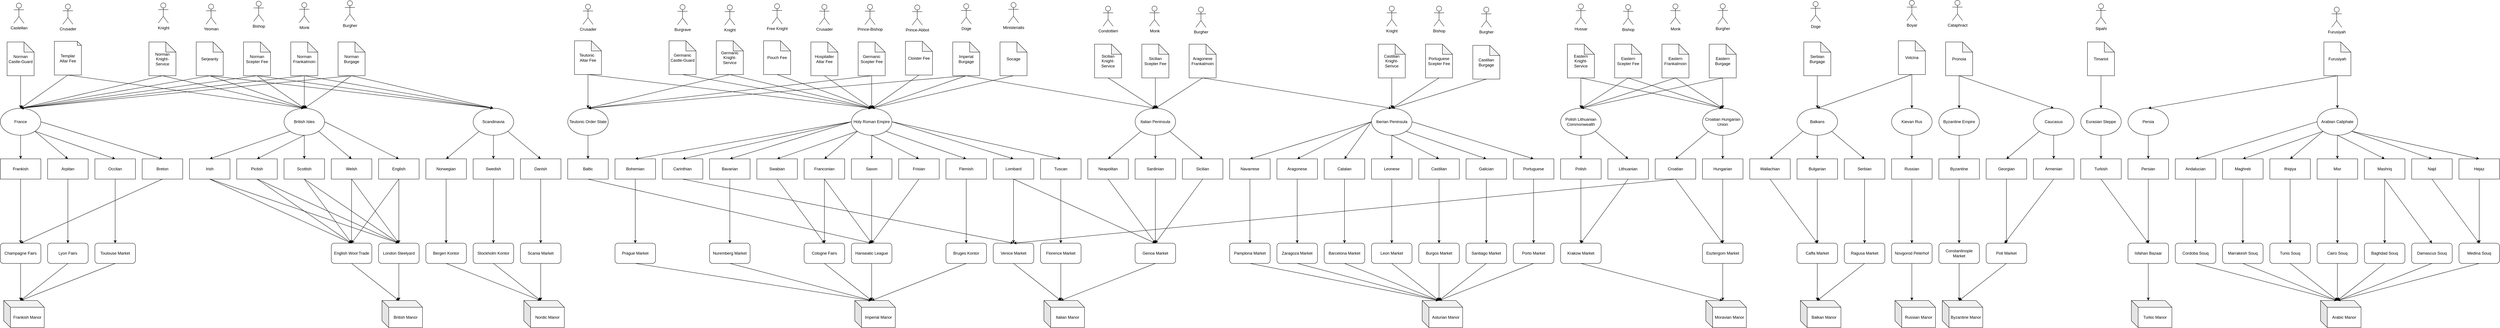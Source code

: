 <mxfile version="12.4.0" type="device" pages="1"><diagram id="U8VO_aWwuVzkkpB8mDJq" name="Page-1"><mxGraphModel dx="3928" dy="762" grid="1" gridSize="10" guides="1" tooltips="1" connect="1" arrows="1" fold="1" page="1" pageScale="1" pageWidth="827" pageHeight="1169" math="0" shadow="0"><root><mxCell id="0"/><mxCell id="1" parent="0"/><mxCell id="bj-OwPwg-xACXKPSOx0m-1" value="Bohemian" style="rounded=0;whiteSpace=wrap;html=1;" parent="1" vertex="1"><mxGeometry x="-650" y="580" width="120" height="60" as="geometry"/></mxCell><mxCell id="bj-OwPwg-xACXKPSOx0m-2" value="Bavarian" style="rounded=0;whiteSpace=wrap;html=1;" parent="1" vertex="1"><mxGeometry x="-370" y="580" width="120" height="60" as="geometry"/></mxCell><mxCell id="bj-OwPwg-xACXKPSOx0m-3" value="Swabian" style="rounded=0;whiteSpace=wrap;html=1;" parent="1" vertex="1"><mxGeometry x="-230" y="580" width="120" height="60" as="geometry"/></mxCell><mxCell id="bj-OwPwg-xACXKPSOx0m-4" value="Franconian" style="rounded=0;whiteSpace=wrap;html=1;" parent="1" vertex="1"><mxGeometry x="-90" y="580" width="120" height="60" as="geometry"/></mxCell><mxCell id="bj-OwPwg-xACXKPSOx0m-5" value="Saxon" style="rounded=0;whiteSpace=wrap;html=1;" parent="1" vertex="1"><mxGeometry x="50" y="580" width="120" height="60" as="geometry"/></mxCell><mxCell id="bj-OwPwg-xACXKPSOx0m-6" value="Frisian" style="rounded=0;whiteSpace=wrap;html=1;" parent="1" vertex="1"><mxGeometry x="190" y="580" width="120" height="60" as="geometry"/></mxCell><mxCell id="bj-OwPwg-xACXKPSOx0m-7" value="Flemish" style="rounded=0;whiteSpace=wrap;html=1;" parent="1" vertex="1"><mxGeometry x="330" y="580" width="120" height="60" as="geometry"/></mxCell><mxCell id="bj-OwPwg-xACXKPSOx0m-8" value="Carinthian" style="rounded=0;whiteSpace=wrap;html=1;" parent="1" vertex="1"><mxGeometry x="-510" y="580" width="120" height="60" as="geometry"/></mxCell><mxCell id="bj-OwPwg-xACXKPSOx0m-9" value="Holy Roman Empire" style="ellipse;whiteSpace=wrap;html=1;" parent="1" vertex="1"><mxGeometry x="50" y="430" width="120" height="80" as="geometry"/></mxCell><mxCell id="bj-OwPwg-xACXKPSOx0m-20" value="Lombard" style="rounded=0;whiteSpace=wrap;html=1;" parent="1" vertex="1"><mxGeometry x="470" y="580" width="120" height="60" as="geometry"/></mxCell><mxCell id="bj-OwPwg-xACXKPSOx0m-21" value="Tuscan" style="rounded=0;whiteSpace=wrap;html=1;" parent="1" vertex="1"><mxGeometry x="610" y="580" width="120" height="60" as="geometry"/></mxCell><mxCell id="bj-OwPwg-xACXKPSOx0m-24" value="Neapolitan" style="rounded=0;whiteSpace=wrap;html=1;" parent="1" vertex="1"><mxGeometry x="750" y="580" width="120" height="60" as="geometry"/></mxCell><mxCell id="bj-OwPwg-xACXKPSOx0m-25" value="Sardinian" style="rounded=0;whiteSpace=wrap;html=1;" parent="1" vertex="1"><mxGeometry x="890" y="580" width="120" height="60" as="geometry"/></mxCell><mxCell id="bj-OwPwg-xACXKPSOx0m-26" value="Sicilian" style="rounded=0;whiteSpace=wrap;html=1;" parent="1" vertex="1"><mxGeometry x="1030" y="580" width="120" height="60" as="geometry"/></mxCell><mxCell id="bj-OwPwg-xACXKPSOx0m-27" value="Italian Peninsula" style="ellipse;whiteSpace=wrap;html=1;" parent="1" vertex="1"><mxGeometry x="890" y="430" width="120" height="80" as="geometry"/></mxCell><mxCell id="bj-OwPwg-xACXKPSOx0m-29" value="Teutonic Order State" style="ellipse;whiteSpace=wrap;html=1;" parent="1" vertex="1"><mxGeometry x="-790" y="430" width="120" height="80" as="geometry"/></mxCell><mxCell id="bj-OwPwg-xACXKPSOx0m-30" value="Baltic" style="rounded=0;whiteSpace=wrap;html=1;" parent="1" vertex="1"><mxGeometry x="-790" y="580" width="120" height="60" as="geometry"/></mxCell><mxCell id="bj-OwPwg-xACXKPSOx0m-36" value="Danish" style="rounded=0;whiteSpace=wrap;html=1;" parent="1" vertex="1"><mxGeometry x="-930" y="580" width="120" height="60" as="geometry"/></mxCell><mxCell id="bj-OwPwg-xACXKPSOx0m-39" value="Swedish" style="rounded=0;whiteSpace=wrap;html=1;" parent="1" vertex="1"><mxGeometry x="-1070" y="580" width="120" height="60" as="geometry"/></mxCell><mxCell id="bj-OwPwg-xACXKPSOx0m-40" value="Norwegian" style="rounded=0;whiteSpace=wrap;html=1;" parent="1" vertex="1"><mxGeometry x="-1210" y="580" width="120" height="60" as="geometry"/></mxCell><mxCell id="bj-OwPwg-xACXKPSOx0m-41" value="Scandinavia" style="ellipse;whiteSpace=wrap;html=1;" parent="1" vertex="1"><mxGeometry x="-1070" y="430" width="120" height="80" as="geometry"/></mxCell><mxCell id="bj-OwPwg-xACXKPSOx0m-42" value="" style="endArrow=classic;html=1;entryX=0.5;entryY=0;entryDx=0;entryDy=0;exitX=1;exitY=1;exitDx=0;exitDy=0;" parent="1" source="bj-OwPwg-xACXKPSOx0m-41" target="bj-OwPwg-xACXKPSOx0m-36" edge="1"><mxGeometry width="50" height="50" relative="1" as="geometry"><mxPoint x="-1210" y="710" as="sourcePoint"/><mxPoint x="-1160" y="660" as="targetPoint"/></mxGeometry></mxCell><mxCell id="bj-OwPwg-xACXKPSOx0m-43" value="" style="endArrow=classic;html=1;entryX=0.5;entryY=0;entryDx=0;entryDy=0;exitX=0.5;exitY=1;exitDx=0;exitDy=0;" parent="1" source="bj-OwPwg-xACXKPSOx0m-41" target="bj-OwPwg-xACXKPSOx0m-39" edge="1"><mxGeometry width="50" height="50" relative="1" as="geometry"><mxPoint x="-1210" y="710" as="sourcePoint"/><mxPoint x="-1160" y="660" as="targetPoint"/></mxGeometry></mxCell><mxCell id="bj-OwPwg-xACXKPSOx0m-44" value="" style="endArrow=classic;html=1;entryX=0.5;entryY=0;entryDx=0;entryDy=0;exitX=0;exitY=1;exitDx=0;exitDy=0;" parent="1" source="bj-OwPwg-xACXKPSOx0m-41" target="bj-OwPwg-xACXKPSOx0m-40" edge="1"><mxGeometry width="50" height="50" relative="1" as="geometry"><mxPoint x="-1210" y="710" as="sourcePoint"/><mxPoint x="-1160" y="660" as="targetPoint"/></mxGeometry></mxCell><mxCell id="bj-OwPwg-xACXKPSOx0m-45" value="" style="endArrow=classic;html=1;entryX=0.5;entryY=0;entryDx=0;entryDy=0;exitX=0.5;exitY=1;exitDx=0;exitDy=0;" parent="1" source="bj-OwPwg-xACXKPSOx0m-29" target="bj-OwPwg-xACXKPSOx0m-30" edge="1"><mxGeometry width="50" height="50" relative="1" as="geometry"><mxPoint x="-1210" y="710" as="sourcePoint"/><mxPoint x="-1160" y="660" as="targetPoint"/></mxGeometry></mxCell><mxCell id="bj-OwPwg-xACXKPSOx0m-46" value="" style="endArrow=classic;html=1;entryX=0.5;entryY=0;entryDx=0;entryDy=0;exitX=0;exitY=0.5;exitDx=0;exitDy=0;" parent="1" source="bj-OwPwg-xACXKPSOx0m-9" target="bj-OwPwg-xACXKPSOx0m-1" edge="1"><mxGeometry width="50" height="50" relative="1" as="geometry"><mxPoint x="-720" y="710" as="sourcePoint"/><mxPoint x="-670" y="660" as="targetPoint"/></mxGeometry></mxCell><mxCell id="bj-OwPwg-xACXKPSOx0m-47" value="" style="endArrow=classic;html=1;entryX=0.5;entryY=0;entryDx=0;entryDy=0;exitX=0;exitY=0.5;exitDx=0;exitDy=0;" parent="1" source="bj-OwPwg-xACXKPSOx0m-9" target="bj-OwPwg-xACXKPSOx0m-8" edge="1"><mxGeometry width="50" height="50" relative="1" as="geometry"><mxPoint x="-720" y="710" as="sourcePoint"/><mxPoint x="-670" y="660" as="targetPoint"/></mxGeometry></mxCell><mxCell id="bj-OwPwg-xACXKPSOx0m-48" value="" style="endArrow=classic;html=1;entryX=0.5;entryY=0;entryDx=0;entryDy=0;exitX=0;exitY=0.5;exitDx=0;exitDy=0;" parent="1" source="bj-OwPwg-xACXKPSOx0m-9" target="bj-OwPwg-xACXKPSOx0m-2" edge="1"><mxGeometry width="50" height="50" relative="1" as="geometry"><mxPoint x="10" y="470" as="sourcePoint"/><mxPoint x="-670" y="660" as="targetPoint"/></mxGeometry></mxCell><mxCell id="bj-OwPwg-xACXKPSOx0m-49" value="" style="endArrow=classic;html=1;exitX=0;exitY=1;exitDx=0;exitDy=0;entryX=0.5;entryY=0;entryDx=0;entryDy=0;" parent="1" source="bj-OwPwg-xACXKPSOx0m-9" target="bj-OwPwg-xACXKPSOx0m-3" edge="1"><mxGeometry width="50" height="50" relative="1" as="geometry"><mxPoint x="-310" y="710" as="sourcePoint"/><mxPoint x="-260" y="660" as="targetPoint"/></mxGeometry></mxCell><mxCell id="bj-OwPwg-xACXKPSOx0m-50" value="" style="endArrow=classic;html=1;entryX=0.5;entryY=0;entryDx=0;entryDy=0;exitX=0;exitY=1;exitDx=0;exitDy=0;" parent="1" source="bj-OwPwg-xACXKPSOx0m-9" target="bj-OwPwg-xACXKPSOx0m-4" edge="1"><mxGeometry width="50" height="50" relative="1" as="geometry"><mxPoint x="-310" y="710" as="sourcePoint"/><mxPoint x="-260" y="660" as="targetPoint"/></mxGeometry></mxCell><mxCell id="bj-OwPwg-xACXKPSOx0m-51" value="" style="endArrow=classic;html=1;entryX=0.5;entryY=0;entryDx=0;entryDy=0;exitX=0.5;exitY=1;exitDx=0;exitDy=0;" parent="1" source="bj-OwPwg-xACXKPSOx0m-9" target="bj-OwPwg-xACXKPSOx0m-5" edge="1"><mxGeometry width="50" height="50" relative="1" as="geometry"><mxPoint x="80" y="530" as="sourcePoint"/><mxPoint x="-170" y="660" as="targetPoint"/></mxGeometry></mxCell><mxCell id="bj-OwPwg-xACXKPSOx0m-52" value="" style="endArrow=classic;html=1;entryX=0.5;entryY=0;entryDx=0;entryDy=0;exitX=0.5;exitY=1;exitDx=0;exitDy=0;" parent="1" source="bj-OwPwg-xACXKPSOx0m-9" target="bj-OwPwg-xACXKPSOx0m-6" edge="1"><mxGeometry width="50" height="50" relative="1" as="geometry"><mxPoint x="85" y="740" as="sourcePoint"/><mxPoint x="135" y="690" as="targetPoint"/></mxGeometry></mxCell><mxCell id="bj-OwPwg-xACXKPSOx0m-53" value="" style="endArrow=classic;html=1;entryX=0.5;entryY=0;entryDx=0;entryDy=0;exitX=1;exitY=1;exitDx=0;exitDy=0;" parent="1" source="bj-OwPwg-xACXKPSOx0m-9" target="bj-OwPwg-xACXKPSOx0m-7" edge="1"><mxGeometry width="50" height="50" relative="1" as="geometry"><mxPoint x="-200" y="710" as="sourcePoint"/><mxPoint x="-150" y="660" as="targetPoint"/></mxGeometry></mxCell><mxCell id="bj-OwPwg-xACXKPSOx0m-54" value="" style="endArrow=classic;html=1;entryX=0.5;entryY=0;entryDx=0;entryDy=0;exitX=1;exitY=0.5;exitDx=0;exitDy=0;" parent="1" source="bj-OwPwg-xACXKPSOx0m-9" target="bj-OwPwg-xACXKPSOx0m-20" edge="1"><mxGeometry width="50" height="50" relative="1" as="geometry"><mxPoint x="-200" y="710" as="sourcePoint"/><mxPoint x="-150" y="660" as="targetPoint"/></mxGeometry></mxCell><mxCell id="bj-OwPwg-xACXKPSOx0m-55" value="" style="endArrow=classic;html=1;entryX=0.5;entryY=0;entryDx=0;entryDy=0;exitX=1;exitY=0.5;exitDx=0;exitDy=0;" parent="1" source="bj-OwPwg-xACXKPSOx0m-9" target="bj-OwPwg-xACXKPSOx0m-21" edge="1"><mxGeometry width="50" height="50" relative="1" as="geometry"><mxPoint x="-200" y="710" as="sourcePoint"/><mxPoint x="-150" y="660" as="targetPoint"/></mxGeometry></mxCell><mxCell id="bj-OwPwg-xACXKPSOx0m-56" value="" style="endArrow=classic;html=1;entryX=0.5;entryY=0;entryDx=0;entryDy=0;exitX=0;exitY=1;exitDx=0;exitDy=0;" parent="1" source="bj-OwPwg-xACXKPSOx0m-27" target="bj-OwPwg-xACXKPSOx0m-24" edge="1"><mxGeometry width="50" height="50" relative="1" as="geometry"><mxPoint x="320" y="710" as="sourcePoint"/><mxPoint x="370" y="660" as="targetPoint"/></mxGeometry></mxCell><mxCell id="bj-OwPwg-xACXKPSOx0m-57" value="" style="endArrow=classic;html=1;entryX=0.5;entryY=0;entryDx=0;entryDy=0;exitX=0.5;exitY=1;exitDx=0;exitDy=0;" parent="1" source="bj-OwPwg-xACXKPSOx0m-27" target="bj-OwPwg-xACXKPSOx0m-25" edge="1"><mxGeometry width="50" height="50" relative="1" as="geometry"><mxPoint x="320" y="710" as="sourcePoint"/><mxPoint x="370" y="660" as="targetPoint"/></mxGeometry></mxCell><mxCell id="bj-OwPwg-xACXKPSOx0m-58" value="" style="endArrow=classic;html=1;entryX=0.5;entryY=0;entryDx=0;entryDy=0;exitX=1;exitY=1;exitDx=0;exitDy=0;" parent="1" source="bj-OwPwg-xACXKPSOx0m-27" target="bj-OwPwg-xACXKPSOx0m-26" edge="1"><mxGeometry width="50" height="50" relative="1" as="geometry"><mxPoint x="320" y="710" as="sourcePoint"/><mxPoint x="370" y="660" as="targetPoint"/></mxGeometry></mxCell><mxCell id="bj-OwPwg-xACXKPSOx0m-59" value="Navarrese" style="rounded=0;whiteSpace=wrap;html=1;" parent="1" vertex="1"><mxGeometry x="1170" y="580" width="120" height="60" as="geometry"/></mxCell><mxCell id="bj-OwPwg-xACXKPSOx0m-60" value="Aragonese" style="rounded=0;whiteSpace=wrap;html=1;" parent="1" vertex="1"><mxGeometry x="1310" y="580" width="120" height="60" as="geometry"/></mxCell><mxCell id="bj-OwPwg-xACXKPSOx0m-61" value="Catalan" style="rounded=0;whiteSpace=wrap;html=1;" parent="1" vertex="1"><mxGeometry x="1450" y="580" width="120" height="60" as="geometry"/></mxCell><mxCell id="bj-OwPwg-xACXKPSOx0m-62" value="Leonese" style="rounded=0;whiteSpace=wrap;html=1;" parent="1" vertex="1"><mxGeometry x="1590" y="580" width="120" height="60" as="geometry"/></mxCell><mxCell id="bj-OwPwg-xACXKPSOx0m-63" value="Castilian" style="rounded=0;whiteSpace=wrap;html=1;" parent="1" vertex="1"><mxGeometry x="1730" y="580" width="120" height="60" as="geometry"/></mxCell><mxCell id="bj-OwPwg-xACXKPSOx0m-64" value="Galician" style="rounded=0;whiteSpace=wrap;html=1;" parent="1" vertex="1"><mxGeometry x="1870" y="580" width="120" height="60" as="geometry"/></mxCell><mxCell id="bj-OwPwg-xACXKPSOx0m-65" value="Portuguese" style="rounded=0;whiteSpace=wrap;html=1;" parent="1" vertex="1"><mxGeometry x="2010" y="580" width="120" height="60" as="geometry"/></mxCell><mxCell id="bj-OwPwg-xACXKPSOx0m-66" value="Polish" style="rounded=0;whiteSpace=wrap;html=1;" parent="1" vertex="1"><mxGeometry x="2150" y="580" width="120" height="60" as="geometry"/></mxCell><mxCell id="bj-OwPwg-xACXKPSOx0m-67" value="Lithuanian" style="rounded=0;whiteSpace=wrap;html=1;" parent="1" vertex="1"><mxGeometry x="2290" y="580" width="120" height="60" as="geometry"/></mxCell><mxCell id="bj-OwPwg-xACXKPSOx0m-68" value="Croatian" style="rounded=0;whiteSpace=wrap;html=1;" parent="1" vertex="1"><mxGeometry x="2430" y="580" width="120" height="60" as="geometry"/></mxCell><mxCell id="bj-OwPwg-xACXKPSOx0m-69" value="Hungarian" style="rounded=0;whiteSpace=wrap;html=1;" parent="1" vertex="1"><mxGeometry x="2570" y="580" width="120" height="60" as="geometry"/></mxCell><mxCell id="bj-OwPwg-xACXKPSOx0m-70" value="Iberian Peninsula" style="ellipse;whiteSpace=wrap;html=1;" parent="1" vertex="1"><mxGeometry x="1590" y="430" width="120" height="80" as="geometry"/></mxCell><mxCell id="bj-OwPwg-xACXKPSOx0m-71" value="" style="endArrow=classic;html=1;entryX=0.5;entryY=0;entryDx=0;entryDy=0;exitX=0;exitY=0.5;exitDx=0;exitDy=0;" parent="1" source="bj-OwPwg-xACXKPSOx0m-70" target="bj-OwPwg-xACXKPSOx0m-59" edge="1"><mxGeometry width="50" height="50" relative="1" as="geometry"><mxPoint x="840" y="710" as="sourcePoint"/><mxPoint x="890" y="660" as="targetPoint"/></mxGeometry></mxCell><mxCell id="bj-OwPwg-xACXKPSOx0m-72" value="" style="endArrow=classic;html=1;entryX=0.5;entryY=0;entryDx=0;entryDy=0;exitX=0;exitY=0.5;exitDx=0;exitDy=0;" parent="1" source="bj-OwPwg-xACXKPSOx0m-70" target="bj-OwPwg-xACXKPSOx0m-60" edge="1"><mxGeometry width="50" height="50" relative="1" as="geometry"><mxPoint x="840" y="710" as="sourcePoint"/><mxPoint x="890" y="660" as="targetPoint"/></mxGeometry></mxCell><mxCell id="bj-OwPwg-xACXKPSOx0m-73" value="" style="endArrow=classic;html=1;entryX=0.5;entryY=0;entryDx=0;entryDy=0;exitX=0;exitY=0.5;exitDx=0;exitDy=0;" parent="1" source="bj-OwPwg-xACXKPSOx0m-70" target="bj-OwPwg-xACXKPSOx0m-61" edge="1"><mxGeometry width="50" height="50" relative="1" as="geometry"><mxPoint x="840" y="710" as="sourcePoint"/><mxPoint x="890" y="660" as="targetPoint"/></mxGeometry></mxCell><mxCell id="bj-OwPwg-xACXKPSOx0m-74" value="" style="endArrow=classic;html=1;entryX=0.5;entryY=0;entryDx=0;entryDy=0;" parent="1" source="bj-OwPwg-xACXKPSOx0m-70" target="bj-OwPwg-xACXKPSOx0m-62" edge="1"><mxGeometry width="50" height="50" relative="1" as="geometry"><mxPoint x="840" y="710" as="sourcePoint"/><mxPoint x="890" y="660" as="targetPoint"/></mxGeometry></mxCell><mxCell id="bj-OwPwg-xACXKPSOx0m-75" value="" style="endArrow=classic;html=1;entryX=0.5;entryY=0;entryDx=0;entryDy=0;exitX=0.5;exitY=1;exitDx=0;exitDy=0;" parent="1" source="bj-OwPwg-xACXKPSOx0m-70" target="bj-OwPwg-xACXKPSOx0m-63" edge="1"><mxGeometry width="50" height="50" relative="1" as="geometry"><mxPoint x="1410" y="710" as="sourcePoint"/><mxPoint x="1460" y="660" as="targetPoint"/></mxGeometry></mxCell><mxCell id="bj-OwPwg-xACXKPSOx0m-76" value="" style="endArrow=classic;html=1;entryX=0.5;entryY=0;entryDx=0;entryDy=0;exitX=1;exitY=1;exitDx=0;exitDy=0;" parent="1" source="bj-OwPwg-xACXKPSOx0m-70" target="bj-OwPwg-xACXKPSOx0m-64" edge="1"><mxGeometry width="50" height="50" relative="1" as="geometry"><mxPoint x="1410" y="710" as="sourcePoint"/><mxPoint x="1460" y="660" as="targetPoint"/></mxGeometry></mxCell><mxCell id="bj-OwPwg-xACXKPSOx0m-77" value="" style="endArrow=classic;html=1;entryX=0.5;entryY=0;entryDx=0;entryDy=0;exitX=1;exitY=0.5;exitDx=0;exitDy=0;" parent="1" source="bj-OwPwg-xACXKPSOx0m-70" target="bj-OwPwg-xACXKPSOx0m-65" edge="1"><mxGeometry width="50" height="50" relative="1" as="geometry"><mxPoint x="1410" y="710" as="sourcePoint"/><mxPoint x="1460" y="660" as="targetPoint"/></mxGeometry></mxCell><mxCell id="bj-OwPwg-xACXKPSOx0m-78" value="Polish Lithuanian Commonwealth" style="ellipse;whiteSpace=wrap;html=1;" parent="1" vertex="1"><mxGeometry x="2150" y="430" width="120" height="80" as="geometry"/></mxCell><mxCell id="bj-OwPwg-xACXKPSOx0m-79" value="Croatian Hungarian Union" style="ellipse;whiteSpace=wrap;html=1;" parent="1" vertex="1"><mxGeometry x="2570" y="430" width="120" height="80" as="geometry"/></mxCell><mxCell id="bj-OwPwg-xACXKPSOx0m-80" value="" style="endArrow=classic;html=1;entryX=0.5;entryY=0;entryDx=0;entryDy=0;exitX=0.5;exitY=1;exitDx=0;exitDy=0;" parent="1" source="bj-OwPwg-xACXKPSOx0m-78" target="bj-OwPwg-xACXKPSOx0m-66" edge="1"><mxGeometry width="50" height="50" relative="1" as="geometry"><mxPoint x="1650" y="710" as="sourcePoint"/><mxPoint x="1700" y="660" as="targetPoint"/></mxGeometry></mxCell><mxCell id="bj-OwPwg-xACXKPSOx0m-81" value="" style="endArrow=classic;html=1;entryX=0.5;entryY=0;entryDx=0;entryDy=0;exitX=1;exitY=1;exitDx=0;exitDy=0;" parent="1" source="bj-OwPwg-xACXKPSOx0m-78" target="bj-OwPwg-xACXKPSOx0m-67" edge="1"><mxGeometry width="50" height="50" relative="1" as="geometry"><mxPoint x="1650" y="710" as="sourcePoint"/><mxPoint x="1700" y="660" as="targetPoint"/></mxGeometry></mxCell><mxCell id="bj-OwPwg-xACXKPSOx0m-82" value="" style="endArrow=classic;html=1;entryX=0.5;entryY=0;entryDx=0;entryDy=0;exitX=0;exitY=1;exitDx=0;exitDy=0;" parent="1" source="bj-OwPwg-xACXKPSOx0m-79" target="bj-OwPwg-xACXKPSOx0m-68" edge="1"><mxGeometry width="50" height="50" relative="1" as="geometry"><mxPoint x="1650" y="710" as="sourcePoint"/><mxPoint x="1700" y="660" as="targetPoint"/></mxGeometry></mxCell><mxCell id="bj-OwPwg-xACXKPSOx0m-83" value="" style="endArrow=classic;html=1;entryX=0.5;entryY=0;entryDx=0;entryDy=0;exitX=0.5;exitY=1;exitDx=0;exitDy=0;" parent="1" source="bj-OwPwg-xACXKPSOx0m-79" target="bj-OwPwg-xACXKPSOx0m-69" edge="1"><mxGeometry width="50" height="50" relative="1" as="geometry"><mxPoint x="1650" y="710" as="sourcePoint"/><mxPoint x="1700" y="660" as="targetPoint"/></mxGeometry></mxCell><mxCell id="bj-OwPwg-xACXKPSOx0m-84" value="Wallachian" style="rounded=0;whiteSpace=wrap;html=1;" parent="1" vertex="1"><mxGeometry x="2710" y="580" width="120" height="60" as="geometry"/></mxCell><mxCell id="bj-OwPwg-xACXKPSOx0m-85" value="Bulgarian" style="rounded=0;whiteSpace=wrap;html=1;" parent="1" vertex="1"><mxGeometry x="2850" y="580" width="120" height="60" as="geometry"/></mxCell><mxCell id="bj-OwPwg-xACXKPSOx0m-86" value="Serbian" style="rounded=0;whiteSpace=wrap;html=1;" parent="1" vertex="1"><mxGeometry x="2990" y="580" width="120" height="60" as="geometry"/></mxCell><mxCell id="bj-OwPwg-xACXKPSOx0m-87" value="Russian" style="rounded=0;whiteSpace=wrap;html=1;" parent="1" vertex="1"><mxGeometry x="3130" y="580" width="120" height="60" as="geometry"/></mxCell><mxCell id="bj-OwPwg-xACXKPSOx0m-88" value="Byzantine" style="rounded=0;whiteSpace=wrap;html=1;" parent="1" vertex="1"><mxGeometry x="3270" y="580" width="120" height="60" as="geometry"/></mxCell><mxCell id="bj-OwPwg-xACXKPSOx0m-89" value="Georgian" style="rounded=0;whiteSpace=wrap;html=1;" parent="1" vertex="1"><mxGeometry x="3410" y="580" width="120" height="60" as="geometry"/></mxCell><mxCell id="bj-OwPwg-xACXKPSOx0m-90" value="Armenian" style="rounded=0;whiteSpace=wrap;html=1;" parent="1" vertex="1"><mxGeometry x="3550" y="580" width="120" height="60" as="geometry"/></mxCell><mxCell id="bj-OwPwg-xACXKPSOx0m-91" value="Balkans" style="ellipse;whiteSpace=wrap;html=1;" parent="1" vertex="1"><mxGeometry x="2850" y="430" width="120" height="80" as="geometry"/></mxCell><mxCell id="bj-OwPwg-xACXKPSOx0m-92" value="Byzantine Empire" style="ellipse;whiteSpace=wrap;html=1;" parent="1" vertex="1"><mxGeometry x="3270" y="430" width="120" height="80" as="geometry"/></mxCell><mxCell id="bj-OwPwg-xACXKPSOx0m-93" value="Caucasus" style="ellipse;whiteSpace=wrap;html=1;" parent="1" vertex="1"><mxGeometry x="3550" y="430" width="120" height="80" as="geometry"/></mxCell><mxCell id="bj-OwPwg-xACXKPSOx0m-94" value="" style="endArrow=classic;html=1;entryX=0.5;entryY=0;entryDx=0;entryDy=0;exitX=0;exitY=1;exitDx=0;exitDy=0;" parent="1" source="bj-OwPwg-xACXKPSOx0m-91" target="bj-OwPwg-xACXKPSOx0m-84" edge="1"><mxGeometry width="50" height="50" relative="1" as="geometry"><mxPoint x="2320" y="710" as="sourcePoint"/><mxPoint x="2370" y="660" as="targetPoint"/></mxGeometry></mxCell><mxCell id="bj-OwPwg-xACXKPSOx0m-95" value="" style="endArrow=classic;html=1;entryX=0.5;entryY=0;entryDx=0;entryDy=0;exitX=0.5;exitY=1;exitDx=0;exitDy=0;" parent="1" source="bj-OwPwg-xACXKPSOx0m-91" target="bj-OwPwg-xACXKPSOx0m-85" edge="1"><mxGeometry width="50" height="50" relative="1" as="geometry"><mxPoint x="2880" y="540" as="sourcePoint"/><mxPoint x="2180" y="660" as="targetPoint"/></mxGeometry></mxCell><mxCell id="bj-OwPwg-xACXKPSOx0m-96" value="" style="endArrow=classic;html=1;entryX=0.5;entryY=0;entryDx=0;entryDy=0;exitX=1;exitY=1;exitDx=0;exitDy=0;" parent="1" source="bj-OwPwg-xACXKPSOx0m-91" target="bj-OwPwg-xACXKPSOx0m-86" edge="1"><mxGeometry width="50" height="50" relative="1" as="geometry"><mxPoint x="2130" y="710" as="sourcePoint"/><mxPoint x="2180" y="660" as="targetPoint"/></mxGeometry></mxCell><mxCell id="bj-OwPwg-xACXKPSOx0m-97" value="" style="endArrow=classic;html=1;entryX=0.5;entryY=0;entryDx=0;entryDy=0;exitX=0.5;exitY=1;exitDx=0;exitDy=0;" parent="1" source="bj-OwPwg-xACXKPSOx0m-92" target="bj-OwPwg-xACXKPSOx0m-88" edge="1"><mxGeometry width="50" height="50" relative="1" as="geometry"><mxPoint x="2780" y="710" as="sourcePoint"/><mxPoint x="2830" y="660" as="targetPoint"/></mxGeometry></mxCell><mxCell id="bj-OwPwg-xACXKPSOx0m-98" value="Kievan Rus" style="ellipse;whiteSpace=wrap;html=1;" parent="1" vertex="1"><mxGeometry x="3130" y="430" width="120" height="80" as="geometry"/></mxCell><mxCell id="bj-OwPwg-xACXKPSOx0m-99" value="" style="endArrow=classic;html=1;entryX=0.5;entryY=0;entryDx=0;entryDy=0;exitX=0.5;exitY=1;exitDx=0;exitDy=0;" parent="1" source="bj-OwPwg-xACXKPSOx0m-98" target="bj-OwPwg-xACXKPSOx0m-87" edge="1"><mxGeometry width="50" height="50" relative="1" as="geometry"><mxPoint x="2780" y="710" as="sourcePoint"/><mxPoint x="2830" y="660" as="targetPoint"/></mxGeometry></mxCell><mxCell id="bj-OwPwg-xACXKPSOx0m-100" value="" style="endArrow=classic;html=1;entryX=0.5;entryY=0;entryDx=0;entryDy=0;exitX=0.5;exitY=1;exitDx=0;exitDy=0;" parent="1" source="bj-OwPwg-xACXKPSOx0m-93" target="bj-OwPwg-xACXKPSOx0m-90" edge="1"><mxGeometry width="50" height="50" relative="1" as="geometry"><mxPoint x="2620" y="710" as="sourcePoint"/><mxPoint x="2670" y="660" as="targetPoint"/></mxGeometry></mxCell><mxCell id="bj-OwPwg-xACXKPSOx0m-101" value="" style="endArrow=classic;html=1;entryX=0.5;entryY=0;entryDx=0;entryDy=0;exitX=0;exitY=1;exitDx=0;exitDy=0;" parent="1" source="bj-OwPwg-xACXKPSOx0m-93" target="bj-OwPwg-xACXKPSOx0m-89" edge="1"><mxGeometry width="50" height="50" relative="1" as="geometry"><mxPoint x="2460" y="710" as="sourcePoint"/><mxPoint x="2510" y="660" as="targetPoint"/></mxGeometry></mxCell><mxCell id="bj-OwPwg-xACXKPSOx0m-102" value="Turkish" style="rounded=0;whiteSpace=wrap;html=1;" parent="1" vertex="1"><mxGeometry x="3690" y="580" width="120" height="60" as="geometry"/></mxCell><mxCell id="bj-OwPwg-xACXKPSOx0m-103" value="Persian" style="rounded=0;whiteSpace=wrap;html=1;" parent="1" vertex="1"><mxGeometry x="3830" y="580" width="120" height="60" as="geometry"/></mxCell><mxCell id="bj-OwPwg-xACXKPSOx0m-104" value="Eurasian Steppe" style="ellipse;whiteSpace=wrap;html=1;" parent="1" vertex="1"><mxGeometry x="3690" y="430" width="120" height="80" as="geometry"/></mxCell><mxCell id="bj-OwPwg-xACXKPSOx0m-105" value="Persia" style="ellipse;whiteSpace=wrap;html=1;" parent="1" vertex="1"><mxGeometry x="3830" y="430" width="120" height="80" as="geometry"/></mxCell><mxCell id="bj-OwPwg-xACXKPSOx0m-106" value="" style="endArrow=classic;html=1;entryX=0.5;entryY=0;entryDx=0;entryDy=0;exitX=0.5;exitY=1;exitDx=0;exitDy=0;" parent="1" source="bj-OwPwg-xACXKPSOx0m-104" target="bj-OwPwg-xACXKPSOx0m-102" edge="1"><mxGeometry width="50" height="50" relative="1" as="geometry"><mxPoint x="3090" y="710" as="sourcePoint"/><mxPoint x="3140" y="660" as="targetPoint"/></mxGeometry></mxCell><mxCell id="bj-OwPwg-xACXKPSOx0m-107" value="" style="endArrow=classic;html=1;entryX=0.5;entryY=0;entryDx=0;entryDy=0;exitX=0.5;exitY=1;exitDx=0;exitDy=0;" parent="1" source="bj-OwPwg-xACXKPSOx0m-105" target="bj-OwPwg-xACXKPSOx0m-103" edge="1"><mxGeometry width="50" height="50" relative="1" as="geometry"><mxPoint x="3090" y="710" as="sourcePoint"/><mxPoint x="3140" y="660" as="targetPoint"/></mxGeometry></mxCell><mxCell id="bj-OwPwg-xACXKPSOx0m-108" value="Andalucian" style="rounded=0;whiteSpace=wrap;html=1;" parent="1" vertex="1"><mxGeometry x="3970" y="580" width="120" height="60" as="geometry"/></mxCell><mxCell id="bj-OwPwg-xACXKPSOx0m-109" value="Maghreb" style="rounded=0;whiteSpace=wrap;html=1;" parent="1" vertex="1"><mxGeometry x="4110" y="580" width="120" height="60" as="geometry"/></mxCell><mxCell id="bj-OwPwg-xACXKPSOx0m-110" value="Ifriqiya" style="rounded=0;whiteSpace=wrap;html=1;" parent="1" vertex="1"><mxGeometry x="4250" y="580" width="120" height="60" as="geometry"/></mxCell><mxCell id="bj-OwPwg-xACXKPSOx0m-111" value="Misr" style="rounded=0;whiteSpace=wrap;html=1;" parent="1" vertex="1"><mxGeometry x="4390" y="580" width="120" height="60" as="geometry"/></mxCell><mxCell id="bj-OwPwg-xACXKPSOx0m-112" value="Najd" style="rounded=0;whiteSpace=wrap;html=1;" parent="1" vertex="1"><mxGeometry x="4670" y="580" width="120" height="60" as="geometry"/></mxCell><mxCell id="bj-OwPwg-xACXKPSOx0m-113" value="Hejaz" style="rounded=0;whiteSpace=wrap;html=1;" parent="1" vertex="1"><mxGeometry x="4810" y="580" width="120" height="60" as="geometry"/></mxCell><mxCell id="bj-OwPwg-xACXKPSOx0m-114" value="Mashriq" style="rounded=0;whiteSpace=wrap;html=1;" parent="1" vertex="1"><mxGeometry x="4530" y="580" width="120" height="60" as="geometry"/></mxCell><mxCell id="bj-OwPwg-xACXKPSOx0m-115" value="Arabian Caliphate" style="ellipse;whiteSpace=wrap;html=1;" parent="1" vertex="1"><mxGeometry x="4390" y="430" width="120" height="80" as="geometry"/></mxCell><mxCell id="bj-OwPwg-xACXKPSOx0m-116" value="" style="endArrow=classic;html=1;entryX=0.5;entryY=0;entryDx=0;entryDy=0;exitX=0;exitY=0.5;exitDx=0;exitDy=0;" parent="1" source="bj-OwPwg-xACXKPSOx0m-115" target="bj-OwPwg-xACXKPSOx0m-108" edge="1"><mxGeometry width="50" height="50" relative="1" as="geometry"><mxPoint x="3830" y="710" as="sourcePoint"/><mxPoint x="3880" y="660" as="targetPoint"/></mxGeometry></mxCell><mxCell id="bj-OwPwg-xACXKPSOx0m-117" value="" style="endArrow=classic;html=1;entryX=0.5;entryY=0;entryDx=0;entryDy=0;exitX=0;exitY=1;exitDx=0;exitDy=0;" parent="1" source="bj-OwPwg-xACXKPSOx0m-115" target="bj-OwPwg-xACXKPSOx0m-109" edge="1"><mxGeometry width="50" height="50" relative="1" as="geometry"><mxPoint x="3830" y="710" as="sourcePoint"/><mxPoint x="3880" y="660" as="targetPoint"/></mxGeometry></mxCell><mxCell id="bj-OwPwg-xACXKPSOx0m-118" value="" style="endArrow=classic;html=1;entryX=0.5;entryY=0;entryDx=0;entryDy=0;exitX=0;exitY=1;exitDx=0;exitDy=0;" parent="1" source="bj-OwPwg-xACXKPSOx0m-115" target="bj-OwPwg-xACXKPSOx0m-110" edge="1"><mxGeometry width="50" height="50" relative="1" as="geometry"><mxPoint x="3830" y="710" as="sourcePoint"/><mxPoint x="3880" y="660" as="targetPoint"/></mxGeometry></mxCell><mxCell id="bj-OwPwg-xACXKPSOx0m-119" value="" style="endArrow=classic;html=1;entryX=0.5;entryY=0;entryDx=0;entryDy=0;" parent="1" source="bj-OwPwg-xACXKPSOx0m-115" target="bj-OwPwg-xACXKPSOx0m-111" edge="1"><mxGeometry width="50" height="50" relative="1" as="geometry"><mxPoint x="3830" y="710" as="sourcePoint"/><mxPoint x="3880" y="660" as="targetPoint"/></mxGeometry></mxCell><mxCell id="bj-OwPwg-xACXKPSOx0m-120" value="" style="endArrow=classic;html=1;entryX=0.5;entryY=0;entryDx=0;entryDy=0;" parent="1" target="bj-OwPwg-xACXKPSOx0m-114" edge="1"><mxGeometry width="50" height="50" relative="1" as="geometry"><mxPoint x="4450" y="510" as="sourcePoint"/><mxPoint x="3880" y="660" as="targetPoint"/></mxGeometry></mxCell><mxCell id="bj-OwPwg-xACXKPSOx0m-121" value="" style="endArrow=classic;html=1;entryX=0.5;entryY=0;entryDx=0;entryDy=0;exitX=1;exitY=1;exitDx=0;exitDy=0;" parent="1" source="bj-OwPwg-xACXKPSOx0m-115" target="bj-OwPwg-xACXKPSOx0m-112" edge="1"><mxGeometry width="50" height="50" relative="1" as="geometry"><mxPoint x="3830" y="710" as="sourcePoint"/><mxPoint x="3880" y="660" as="targetPoint"/></mxGeometry></mxCell><mxCell id="bj-OwPwg-xACXKPSOx0m-122" value="" style="endArrow=classic;html=1;entryX=0.5;entryY=0;entryDx=0;entryDy=0;exitX=1;exitY=1;exitDx=0;exitDy=0;" parent="1" source="bj-OwPwg-xACXKPSOx0m-115" target="bj-OwPwg-xACXKPSOx0m-113" edge="1"><mxGeometry width="50" height="50" relative="1" as="geometry"><mxPoint x="3830" y="710" as="sourcePoint"/><mxPoint x="3880" y="660" as="targetPoint"/></mxGeometry></mxCell><mxCell id="bj-OwPwg-xACXKPSOx0m-123" value="English" style="rounded=0;whiteSpace=wrap;html=1;" parent="1" vertex="1"><mxGeometry x="-1350" y="580" width="120" height="60" as="geometry"/></mxCell><mxCell id="bj-OwPwg-xACXKPSOx0m-124" value="Welsh" style="rounded=0;whiteSpace=wrap;html=1;" parent="1" vertex="1"><mxGeometry x="-1490" y="580" width="120" height="60" as="geometry"/></mxCell><mxCell id="bj-OwPwg-xACXKPSOx0m-125" value="Scottish" style="rounded=0;whiteSpace=wrap;html=1;" parent="1" vertex="1"><mxGeometry x="-1630" y="580" width="120" height="60" as="geometry"/></mxCell><mxCell id="bj-OwPwg-xACXKPSOx0m-126" value="Pictish" style="rounded=0;whiteSpace=wrap;html=1;" parent="1" vertex="1"><mxGeometry x="-1770" y="580" width="120" height="60" as="geometry"/></mxCell><mxCell id="bj-OwPwg-xACXKPSOx0m-127" value="Irish" style="rounded=0;whiteSpace=wrap;html=1;" parent="1" vertex="1"><mxGeometry x="-1910" y="580" width="120" height="60" as="geometry"/></mxCell><mxCell id="bj-OwPwg-xACXKPSOx0m-128" value="British Isles" style="ellipse;whiteSpace=wrap;html=1;" parent="1" vertex="1"><mxGeometry x="-1630" y="430" width="120" height="80" as="geometry"/></mxCell><mxCell id="bj-OwPwg-xACXKPSOx0m-129" value="" style="endArrow=classic;html=1;entryX=0.5;entryY=0;entryDx=0;entryDy=0;exitX=1;exitY=0.5;exitDx=0;exitDy=0;" parent="1" source="bj-OwPwg-xACXKPSOx0m-128" target="bj-OwPwg-xACXKPSOx0m-123" edge="1"><mxGeometry width="50" height="50" relative="1" as="geometry"><mxPoint x="-1910" y="710" as="sourcePoint"/><mxPoint x="-1860" y="660" as="targetPoint"/></mxGeometry></mxCell><mxCell id="bj-OwPwg-xACXKPSOx0m-130" value="" style="endArrow=classic;html=1;entryX=0.5;entryY=0;entryDx=0;entryDy=0;exitX=1;exitY=1;exitDx=0;exitDy=0;" parent="1" source="bj-OwPwg-xACXKPSOx0m-128" target="bj-OwPwg-xACXKPSOx0m-124" edge="1"><mxGeometry width="50" height="50" relative="1" as="geometry"><mxPoint x="-1910" y="710" as="sourcePoint"/><mxPoint x="-1860" y="660" as="targetPoint"/></mxGeometry></mxCell><mxCell id="bj-OwPwg-xACXKPSOx0m-131" value="" style="endArrow=classic;html=1;entryX=0.5;entryY=0;entryDx=0;entryDy=0;exitX=0.5;exitY=1;exitDx=0;exitDy=0;" parent="1" source="bj-OwPwg-xACXKPSOx0m-128" target="bj-OwPwg-xACXKPSOx0m-125" edge="1"><mxGeometry width="50" height="50" relative="1" as="geometry"><mxPoint x="-1910" y="710" as="sourcePoint"/><mxPoint x="-1860" y="660" as="targetPoint"/></mxGeometry></mxCell><mxCell id="bj-OwPwg-xACXKPSOx0m-132" value="" style="endArrow=classic;html=1;entryX=0.5;entryY=0;entryDx=0;entryDy=0;exitX=0.5;exitY=1;exitDx=0;exitDy=0;" parent="1" source="bj-OwPwg-xACXKPSOx0m-128" target="bj-OwPwg-xACXKPSOx0m-126" edge="1"><mxGeometry width="50" height="50" relative="1" as="geometry"><mxPoint x="-1910" y="710" as="sourcePoint"/><mxPoint x="-1860" y="660" as="targetPoint"/></mxGeometry></mxCell><mxCell id="bj-OwPwg-xACXKPSOx0m-133" value="" style="endArrow=classic;html=1;entryX=0.5;entryY=0;entryDx=0;entryDy=0;exitX=0;exitY=1;exitDx=0;exitDy=0;" parent="1" source="bj-OwPwg-xACXKPSOx0m-128" target="bj-OwPwg-xACXKPSOx0m-127" edge="1"><mxGeometry width="50" height="50" relative="1" as="geometry"><mxPoint x="-1910" y="710" as="sourcePoint"/><mxPoint x="-1860" y="660" as="targetPoint"/></mxGeometry></mxCell><mxCell id="bj-OwPwg-xACXKPSOx0m-134" value="Frankish" style="rounded=0;whiteSpace=wrap;html=1;" parent="1" vertex="1"><mxGeometry x="-2470" y="580" width="120" height="60" as="geometry"/></mxCell><mxCell id="bj-OwPwg-xACXKPSOx0m-135" value="Occitan" style="rounded=0;whiteSpace=wrap;html=1;" parent="1" vertex="1"><mxGeometry x="-2190" y="580" width="120" height="60" as="geometry"/></mxCell><mxCell id="bj-OwPwg-xACXKPSOx0m-136" value="Arpitan" style="rounded=0;whiteSpace=wrap;html=1;" parent="1" vertex="1"><mxGeometry x="-2330" y="580" width="120" height="60" as="geometry"/></mxCell><mxCell id="bj-OwPwg-xACXKPSOx0m-137" value="Breton" style="rounded=0;whiteSpace=wrap;html=1;" parent="1" vertex="1"><mxGeometry x="-2050" y="580" width="120" height="60" as="geometry"/></mxCell><mxCell id="bj-OwPwg-xACXKPSOx0m-139" value="France" style="ellipse;whiteSpace=wrap;html=1;" parent="1" vertex="1"><mxGeometry x="-2470" y="430" width="120" height="80" as="geometry"/></mxCell><mxCell id="bj-OwPwg-xACXKPSOx0m-140" value="" style="endArrow=classic;html=1;entryX=0.5;entryY=0;entryDx=0;entryDy=0;exitX=1;exitY=0.5;exitDx=0;exitDy=0;" parent="1" source="bj-OwPwg-xACXKPSOx0m-139" target="bj-OwPwg-xACXKPSOx0m-137" edge="1"><mxGeometry width="50" height="50" relative="1" as="geometry"><mxPoint x="-2470" y="710" as="sourcePoint"/><mxPoint x="-2420" y="660" as="targetPoint"/></mxGeometry></mxCell><mxCell id="bj-OwPwg-xACXKPSOx0m-141" value="" style="endArrow=classic;html=1;entryX=0.5;entryY=0;entryDx=0;entryDy=0;exitX=1;exitY=1;exitDx=0;exitDy=0;" parent="1" source="bj-OwPwg-xACXKPSOx0m-139" target="bj-OwPwg-xACXKPSOx0m-135" edge="1"><mxGeometry width="50" height="50" relative="1" as="geometry"><mxPoint x="-2470" y="710" as="sourcePoint"/><mxPoint x="-2420" y="660" as="targetPoint"/></mxGeometry></mxCell><mxCell id="bj-OwPwg-xACXKPSOx0m-142" value="" style="endArrow=classic;html=1;entryX=0.5;entryY=0;entryDx=0;entryDy=0;exitX=1;exitY=1;exitDx=0;exitDy=0;" parent="1" source="bj-OwPwg-xACXKPSOx0m-139" target="bj-OwPwg-xACXKPSOx0m-136" edge="1"><mxGeometry width="50" height="50" relative="1" as="geometry"><mxPoint x="-2470" y="710" as="sourcePoint"/><mxPoint x="-2420" y="660" as="targetPoint"/></mxGeometry></mxCell><mxCell id="bj-OwPwg-xACXKPSOx0m-143" value="" style="endArrow=classic;html=1;entryX=0.5;entryY=0;entryDx=0;entryDy=0;exitX=0.5;exitY=1;exitDx=0;exitDy=0;" parent="1" source="bj-OwPwg-xACXKPSOx0m-139" target="bj-OwPwg-xACXKPSOx0m-134" edge="1"><mxGeometry width="50" height="50" relative="1" as="geometry"><mxPoint x="-2470" y="710" as="sourcePoint"/><mxPoint x="-2420" y="660" as="targetPoint"/></mxGeometry></mxCell><mxCell id="BCy4zsDEGH9KbuqlDQcw-14" value="Venice Market" style="rounded=1;whiteSpace=wrap;html=1;" parent="1" vertex="1"><mxGeometry x="470" y="830" width="120" height="60" as="geometry"/></mxCell><mxCell id="BCy4zsDEGH9KbuqlDQcw-17" value="" style="endArrow=classic;html=1;entryX=0.5;entryY=0;entryDx=0;entryDy=0;exitX=0.5;exitY=1;exitDx=0;exitDy=0;" parent="1" source="bj-OwPwg-xACXKPSOx0m-20" target="BCy4zsDEGH9KbuqlDQcw-14" edge="1"><mxGeometry width="50" height="50" relative="1" as="geometry"><mxPoint x="270" y="960" as="sourcePoint"/><mxPoint x="320" y="910" as="targetPoint"/></mxGeometry></mxCell><mxCell id="BCy4zsDEGH9KbuqlDQcw-20" value="Champagne Fairs" style="rounded=1;whiteSpace=wrap;html=1;" parent="1" vertex="1"><mxGeometry x="-2470" y="830" width="120" height="60" as="geometry"/></mxCell><mxCell id="BCy4zsDEGH9KbuqlDQcw-21" value="" style="endArrow=classic;html=1;entryX=0.5;entryY=0;entryDx=0;entryDy=0;" parent="1" source="bj-OwPwg-xACXKPSOx0m-134" target="BCy4zsDEGH9KbuqlDQcw-20" edge="1"><mxGeometry width="50" height="50" relative="1" as="geometry"><mxPoint x="-2470" y="960" as="sourcePoint"/><mxPoint x="-2420" y="910" as="targetPoint"/></mxGeometry></mxCell><mxCell id="BCy4zsDEGH9KbuqlDQcw-26" value="Cologne Fairs" style="rounded=1;whiteSpace=wrap;html=1;" parent="1" vertex="1"><mxGeometry x="-90" y="830" width="120" height="60" as="geometry"/></mxCell><mxCell id="BCy4zsDEGH9KbuqlDQcw-27" value="" style="endArrow=classic;html=1;entryX=0.5;entryY=0;entryDx=0;entryDy=0;exitX=0.5;exitY=1;exitDx=0;exitDy=0;" parent="1" source="bj-OwPwg-xACXKPSOx0m-4" target="BCy4zsDEGH9KbuqlDQcw-26" edge="1"><mxGeometry width="50" height="50" relative="1" as="geometry"><mxPoint x="-710" y="960" as="sourcePoint"/><mxPoint x="-660" y="910" as="targetPoint"/></mxGeometry></mxCell><mxCell id="BCy4zsDEGH9KbuqlDQcw-28" value="Bruges Kontor" style="rounded=1;whiteSpace=wrap;html=1;" parent="1" vertex="1"><mxGeometry x="330" y="830" width="120" height="60" as="geometry"/></mxCell><mxCell id="BCy4zsDEGH9KbuqlDQcw-29" value="Florence Market" style="rounded=1;whiteSpace=wrap;html=1;" parent="1" vertex="1"><mxGeometry x="610" y="830" width="120" height="60" as="geometry"/></mxCell><mxCell id="BCy4zsDEGH9KbuqlDQcw-30" value="Lyon Fairs" style="rounded=1;whiteSpace=wrap;html=1;" parent="1" vertex="1"><mxGeometry x="-2330" y="830" width="120" height="60" as="geometry"/></mxCell><mxCell id="BCy4zsDEGH9KbuqlDQcw-31" value="" style="endArrow=classic;html=1;entryX=0.5;entryY=0;entryDx=0;entryDy=0;exitX=0.5;exitY=1;exitDx=0;exitDy=0;" parent="1" source="bj-OwPwg-xACXKPSOx0m-136" target="BCy4zsDEGH9KbuqlDQcw-30" edge="1"><mxGeometry width="50" height="50" relative="1" as="geometry"><mxPoint x="-2470" y="960" as="sourcePoint"/><mxPoint x="-2420" y="910" as="targetPoint"/></mxGeometry></mxCell><mxCell id="BCy4zsDEGH9KbuqlDQcw-32" value="" style="endArrow=classic;html=1;entryX=0.5;entryY=0;entryDx=0;entryDy=0;exitX=0.5;exitY=1;exitDx=0;exitDy=0;" parent="1" source="bj-OwPwg-xACXKPSOx0m-7" target="BCy4zsDEGH9KbuqlDQcw-28" edge="1"><mxGeometry width="50" height="50" relative="1" as="geometry"><mxPoint x="-440" y="960" as="sourcePoint"/><mxPoint x="-390" y="910" as="targetPoint"/></mxGeometry></mxCell><mxCell id="BCy4zsDEGH9KbuqlDQcw-33" value="" style="endArrow=classic;html=1;entryX=0.5;entryY=0;entryDx=0;entryDy=0;exitX=0.5;exitY=1;exitDx=0;exitDy=0;" parent="1" source="bj-OwPwg-xACXKPSOx0m-21" target="BCy4zsDEGH9KbuqlDQcw-29" edge="1"><mxGeometry width="50" height="50" relative="1" as="geometry"><mxPoint x="170" y="960" as="sourcePoint"/><mxPoint x="220" y="910" as="targetPoint"/></mxGeometry></mxCell><mxCell id="BCy4zsDEGH9KbuqlDQcw-34" value="Toulouse Market" style="rounded=1;whiteSpace=wrap;html=1;" parent="1" vertex="1"><mxGeometry x="-2190" y="830" width="120" height="60" as="geometry"/></mxCell><mxCell id="BCy4zsDEGH9KbuqlDQcw-35" value="" style="endArrow=classic;html=1;entryX=0.5;entryY=0;entryDx=0;entryDy=0;exitX=0.5;exitY=1;exitDx=0;exitDy=0;" parent="1" source="bj-OwPwg-xACXKPSOx0m-135" target="BCy4zsDEGH9KbuqlDQcw-34" edge="1"><mxGeometry width="50" height="50" relative="1" as="geometry"><mxPoint x="-2470" y="960" as="sourcePoint"/><mxPoint x="-2420" y="910" as="targetPoint"/></mxGeometry></mxCell><mxCell id="BCy4zsDEGH9KbuqlDQcw-37" value="" style="endArrow=classic;html=1;exitX=0.5;exitY=1;exitDx=0;exitDy=0;entryX=0.5;entryY=0;entryDx=0;entryDy=0;" parent="1" source="bj-OwPwg-xACXKPSOx0m-3" target="BCy4zsDEGH9KbuqlDQcw-26" edge="1"><mxGeometry width="50" height="50" relative="1" as="geometry"><mxPoint x="-690" y="960" as="sourcePoint"/><mxPoint x="-310" y="830" as="targetPoint"/></mxGeometry></mxCell><mxCell id="BCy4zsDEGH9KbuqlDQcw-39" value="London Steelyard" style="rounded=1;whiteSpace=wrap;html=1;" parent="1" vertex="1"><mxGeometry x="-1350" y="830" width="120" height="60" as="geometry"/></mxCell><mxCell id="BCy4zsDEGH9KbuqlDQcw-40" value="" style="endArrow=classic;html=1;entryX=0.5;entryY=0;entryDx=0;entryDy=0;exitX=0.5;exitY=1;exitDx=0;exitDy=0;" parent="1" source="bj-OwPwg-xACXKPSOx0m-123" target="BCy4zsDEGH9KbuqlDQcw-39" edge="1"><mxGeometry width="50" height="50" relative="1" as="geometry"><mxPoint x="-2100" y="960" as="sourcePoint"/><mxPoint x="-2050" y="910" as="targetPoint"/></mxGeometry></mxCell><mxCell id="BCy4zsDEGH9KbuqlDQcw-45" value="Hanseatic League" style="rounded=1;whiteSpace=wrap;html=1;" parent="1" vertex="1"><mxGeometry x="50" y="830" width="120" height="60" as="geometry"/></mxCell><mxCell id="BCy4zsDEGH9KbuqlDQcw-46" value="" style="endArrow=classic;html=1;entryX=0.5;entryY=0;entryDx=0;entryDy=0;exitX=0.5;exitY=1;exitDx=0;exitDy=0;" parent="1" source="bj-OwPwg-xACXKPSOx0m-5" target="BCy4zsDEGH9KbuqlDQcw-45" edge="1"><mxGeometry width="50" height="50" relative="1" as="geometry"><mxPoint x="-350" y="960" as="sourcePoint"/><mxPoint x="-300" y="910" as="targetPoint"/></mxGeometry></mxCell><mxCell id="BCy4zsDEGH9KbuqlDQcw-48" value="Bergen Kontor" style="rounded=1;whiteSpace=wrap;html=1;" parent="1" vertex="1"><mxGeometry x="-1210" y="830" width="120" height="60" as="geometry"/></mxCell><mxCell id="BCy4zsDEGH9KbuqlDQcw-49" value="Scania Market" style="rounded=1;whiteSpace=wrap;html=1;" parent="1" vertex="1"><mxGeometry x="-930" y="830" width="120" height="60" as="geometry"/></mxCell><mxCell id="BCy4zsDEGH9KbuqlDQcw-50" value="" style="endArrow=classic;html=1;entryX=0.5;entryY=0;entryDx=0;entryDy=0;exitX=0.5;exitY=1;exitDx=0;exitDy=0;" parent="1" source="bj-OwPwg-xACXKPSOx0m-36" target="BCy4zsDEGH9KbuqlDQcw-49" edge="1"><mxGeometry width="50" height="50" relative="1" as="geometry"><mxPoint x="-1340" y="960" as="sourcePoint"/><mxPoint x="-1290" y="910" as="targetPoint"/></mxGeometry></mxCell><mxCell id="BCy4zsDEGH9KbuqlDQcw-51" value="" style="endArrow=classic;html=1;entryX=0.5;entryY=0;entryDx=0;entryDy=0;exitX=0.5;exitY=1;exitDx=0;exitDy=0;" parent="1" source="bj-OwPwg-xACXKPSOx0m-40" target="BCy4zsDEGH9KbuqlDQcw-48" edge="1"><mxGeometry width="50" height="50" relative="1" as="geometry"><mxPoint x="-1340" y="960" as="sourcePoint"/><mxPoint x="-1290" y="910" as="targetPoint"/></mxGeometry></mxCell><mxCell id="BCy4zsDEGH9KbuqlDQcw-56" value="Novgorod Peterhof" style="rounded=1;whiteSpace=wrap;html=1;" parent="1" vertex="1"><mxGeometry x="3130" y="830" width="120" height="60" as="geometry"/></mxCell><mxCell id="BCy4zsDEGH9KbuqlDQcw-57" value="" style="endArrow=classic;html=1;entryX=0.5;entryY=0;entryDx=0;entryDy=0;exitX=0.5;exitY=1;exitDx=0;exitDy=0;" parent="1" source="bj-OwPwg-xACXKPSOx0m-87" target="BCy4zsDEGH9KbuqlDQcw-56" edge="1"><mxGeometry width="50" height="50" relative="1" as="geometry"><mxPoint x="2660" y="960" as="sourcePoint"/><mxPoint x="2710" y="910" as="targetPoint"/></mxGeometry></mxCell><mxCell id="BCy4zsDEGH9KbuqlDQcw-58" value="Genoa Market" style="rounded=1;whiteSpace=wrap;html=1;" parent="1" vertex="1"><mxGeometry x="890" y="830" width="120" height="60" as="geometry"/></mxCell><mxCell id="BCy4zsDEGH9KbuqlDQcw-59" value="" style="endArrow=classic;html=1;entryX=0.5;entryY=0;entryDx=0;entryDy=0;exitX=0.5;exitY=1;exitDx=0;exitDy=0;" parent="1" source="bj-OwPwg-xACXKPSOx0m-25" target="BCy4zsDEGH9KbuqlDQcw-58" edge="1"><mxGeometry width="50" height="50" relative="1" as="geometry"><mxPoint x="300" y="960" as="sourcePoint"/><mxPoint x="350" y="910" as="targetPoint"/></mxGeometry></mxCell><mxCell id="BCy4zsDEGH9KbuqlDQcw-60" value="" style="endArrow=classic;html=1;entryX=0.5;entryY=0;entryDx=0;entryDy=0;exitX=0.5;exitY=1;exitDx=0;exitDy=0;" parent="1" source="bj-OwPwg-xACXKPSOx0m-137" target="BCy4zsDEGH9KbuqlDQcw-20" edge="1"><mxGeometry width="50" height="50" relative="1" as="geometry"><mxPoint x="-2470" y="960" as="sourcePoint"/><mxPoint x="-2420" y="910" as="targetPoint"/></mxGeometry></mxCell><mxCell id="BCy4zsDEGH9KbuqlDQcw-61" value="" style="endArrow=classic;html=1;entryX=0.5;entryY=0;entryDx=0;entryDy=0;exitX=0.5;exitY=1;exitDx=0;exitDy=0;" parent="1" source="bj-OwPwg-xACXKPSOx0m-124" target="BCy4zsDEGH9KbuqlDQcw-39" edge="1"><mxGeometry width="50" height="50" relative="1" as="geometry"><mxPoint x="-1990" y="960" as="sourcePoint"/><mxPoint x="-1940" y="910" as="targetPoint"/></mxGeometry></mxCell><mxCell id="BCy4zsDEGH9KbuqlDQcw-62" value="" style="endArrow=classic;html=1;entryX=0.5;entryY=0;entryDx=0;entryDy=0;exitX=0.5;exitY=1;exitDx=0;exitDy=0;" parent="1" source="bj-OwPwg-xACXKPSOx0m-125" target="BCy4zsDEGH9KbuqlDQcw-39" edge="1"><mxGeometry width="50" height="50" relative="1" as="geometry"><mxPoint x="-1990" y="960" as="sourcePoint"/><mxPoint x="-1940" y="910" as="targetPoint"/></mxGeometry></mxCell><mxCell id="BCy4zsDEGH9KbuqlDQcw-63" value="" style="endArrow=classic;html=1;entryX=0.5;entryY=0;entryDx=0;entryDy=0;exitX=0.5;exitY=1;exitDx=0;exitDy=0;" parent="1" source="bj-OwPwg-xACXKPSOx0m-126" target="BCy4zsDEGH9KbuqlDQcw-39" edge="1"><mxGeometry width="50" height="50" relative="1" as="geometry"><mxPoint x="-1990" y="960" as="sourcePoint"/><mxPoint x="-1940" y="910" as="targetPoint"/></mxGeometry></mxCell><mxCell id="BCy4zsDEGH9KbuqlDQcw-64" value="" style="endArrow=classic;html=1;entryX=0.5;entryY=0;entryDx=0;entryDy=0;exitX=0.5;exitY=1;exitDx=0;exitDy=0;" parent="1" source="bj-OwPwg-xACXKPSOx0m-127" target="BCy4zsDEGH9KbuqlDQcw-39" edge="1"><mxGeometry width="50" height="50" relative="1" as="geometry"><mxPoint x="-1990" y="960" as="sourcePoint"/><mxPoint x="-1940" y="910" as="targetPoint"/></mxGeometry></mxCell><mxCell id="BCy4zsDEGH9KbuqlDQcw-65" value="" style="endArrow=classic;html=1;entryX=0.5;entryY=0;entryDx=0;entryDy=0;exitX=0.5;exitY=1;exitDx=0;exitDy=0;" parent="1" source="bj-OwPwg-xACXKPSOx0m-30" target="BCy4zsDEGH9KbuqlDQcw-45" edge="1"><mxGeometry width="50" height="50" relative="1" as="geometry"><mxPoint x="-820" y="960" as="sourcePoint"/><mxPoint x="-770" y="910" as="targetPoint"/></mxGeometry></mxCell><mxCell id="BCy4zsDEGH9KbuqlDQcw-66" value="" style="endArrow=classic;html=1;entryX=0.5;entryY=0;entryDx=0;entryDy=0;exitX=0.5;exitY=1;exitDx=0;exitDy=0;" parent="1" source="bj-OwPwg-xACXKPSOx0m-6" target="BCy4zsDEGH9KbuqlDQcw-45" edge="1"><mxGeometry width="50" height="50" relative="1" as="geometry"><mxPoint x="-300" y="960" as="sourcePoint"/><mxPoint x="-250" y="910" as="targetPoint"/></mxGeometry></mxCell><mxCell id="BCy4zsDEGH9KbuqlDQcw-67" value="" style="endArrow=classic;html=1;entryX=0.5;entryY=0;entryDx=0;entryDy=0;" parent="1" target="BCy4zsDEGH9KbuqlDQcw-45" edge="1"><mxGeometry width="50" height="50" relative="1" as="geometry"><mxPoint x="-30" y="640" as="sourcePoint"/><mxPoint x="-630" y="910" as="targetPoint"/></mxGeometry></mxCell><mxCell id="BCy4zsDEGH9KbuqlDQcw-68" value="" style="endArrow=classic;html=1;exitX=0.5;exitY=1;exitDx=0;exitDy=0;entryX=0.5;entryY=0;entryDx=0;entryDy=0;" parent="1" source="bj-OwPwg-xACXKPSOx0m-8" target="BCy4zsDEGH9KbuqlDQcw-14" edge="1"><mxGeometry width="50" height="50" relative="1" as="geometry"><mxPoint x="-550" y="960" as="sourcePoint"/><mxPoint x="-500" y="910" as="targetPoint"/></mxGeometry></mxCell><mxCell id="BCy4zsDEGH9KbuqlDQcw-69" value="" style="endArrow=classic;html=1;entryX=0.5;entryY=0;entryDx=0;entryDy=0;" parent="1" target="BCy4zsDEGH9KbuqlDQcw-58" edge="1"><mxGeometry width="50" height="50" relative="1" as="geometry"><mxPoint x="530" y="640" as="sourcePoint"/><mxPoint x="50" y="910" as="targetPoint"/></mxGeometry></mxCell><mxCell id="BCy4zsDEGH9KbuqlDQcw-70" value="Prague Market" style="rounded=1;whiteSpace=wrap;html=1;" parent="1" vertex="1"><mxGeometry x="-650" y="830" width="120" height="60" as="geometry"/></mxCell><mxCell id="BCy4zsDEGH9KbuqlDQcw-71" value="" style="endArrow=classic;html=1;entryX=0.5;entryY=0;entryDx=0;entryDy=0;exitX=0.5;exitY=1;exitDx=0;exitDy=0;" parent="1" source="bj-OwPwg-xACXKPSOx0m-1" target="BCy4zsDEGH9KbuqlDQcw-70" edge="1"><mxGeometry width="50" height="50" relative="1" as="geometry"><mxPoint x="-1020" y="960" as="sourcePoint"/><mxPoint x="-970" y="910" as="targetPoint"/></mxGeometry></mxCell><mxCell id="BCy4zsDEGH9KbuqlDQcw-72" value="English Wool Trade" style="rounded=1;whiteSpace=wrap;html=1;" parent="1" vertex="1"><mxGeometry x="-1490" y="830" width="120" height="60" as="geometry"/></mxCell><mxCell id="BCy4zsDEGH9KbuqlDQcw-73" value="" style="endArrow=classic;html=1;entryX=0.5;entryY=0;entryDx=0;entryDy=0;exitX=0.5;exitY=1;exitDx=0;exitDy=0;" parent="1" source="bj-OwPwg-xACXKPSOx0m-124" target="BCy4zsDEGH9KbuqlDQcw-72" edge="1"><mxGeometry width="50" height="50" relative="1" as="geometry"><mxPoint x="-2020" y="960" as="sourcePoint"/><mxPoint x="-1970" y="910" as="targetPoint"/></mxGeometry></mxCell><mxCell id="BCy4zsDEGH9KbuqlDQcw-74" value="" style="endArrow=classic;html=1;entryX=0.5;entryY=0;entryDx=0;entryDy=0;exitX=0.5;exitY=1;exitDx=0;exitDy=0;" parent="1" source="bj-OwPwg-xACXKPSOx0m-123" target="BCy4zsDEGH9KbuqlDQcw-72" edge="1"><mxGeometry width="50" height="50" relative="1" as="geometry"><mxPoint x="-2020" y="960" as="sourcePoint"/><mxPoint x="-1970" y="910" as="targetPoint"/></mxGeometry></mxCell><mxCell id="BCy4zsDEGH9KbuqlDQcw-75" value="" style="endArrow=classic;html=1;entryX=0.5;entryY=0;entryDx=0;entryDy=0;exitX=0.5;exitY=1;exitDx=0;exitDy=0;" parent="1" source="bj-OwPwg-xACXKPSOx0m-125" target="BCy4zsDEGH9KbuqlDQcw-72" edge="1"><mxGeometry width="50" height="50" relative="1" as="geometry"><mxPoint x="-2020" y="960" as="sourcePoint"/><mxPoint x="-1970" y="910" as="targetPoint"/></mxGeometry></mxCell><mxCell id="BCy4zsDEGH9KbuqlDQcw-76" value="" style="endArrow=classic;html=1;entryX=0.5;entryY=0;entryDx=0;entryDy=0;exitX=0.5;exitY=1;exitDx=0;exitDy=0;" parent="1" source="bj-OwPwg-xACXKPSOx0m-126" target="BCy4zsDEGH9KbuqlDQcw-72" edge="1"><mxGeometry width="50" height="50" relative="1" as="geometry"><mxPoint x="-2020" y="960" as="sourcePoint"/><mxPoint x="-1970" y="910" as="targetPoint"/></mxGeometry></mxCell><mxCell id="BCy4zsDEGH9KbuqlDQcw-77" value="" style="endArrow=classic;html=1;entryX=0.5;entryY=0;entryDx=0;entryDy=0;exitX=0.5;exitY=1;exitDx=0;exitDy=0;" parent="1" source="bj-OwPwg-xACXKPSOx0m-127" target="BCy4zsDEGH9KbuqlDQcw-72" edge="1"><mxGeometry width="50" height="50" relative="1" as="geometry"><mxPoint x="-2020" y="960" as="sourcePoint"/><mxPoint x="-1970" y="910" as="targetPoint"/></mxGeometry></mxCell><mxCell id="BCy4zsDEGH9KbuqlDQcw-78" value="Ragusa Market" style="rounded=1;whiteSpace=wrap;html=1;" parent="1" vertex="1"><mxGeometry x="2990" y="830" width="120" height="60" as="geometry"/></mxCell><mxCell id="BCy4zsDEGH9KbuqlDQcw-79" value="" style="endArrow=classic;html=1;entryX=0.5;entryY=0;entryDx=0;entryDy=0;exitX=0.5;exitY=1;exitDx=0;exitDy=0;" parent="1" source="bj-OwPwg-xACXKPSOx0m-86" target="BCy4zsDEGH9KbuqlDQcw-78" edge="1"><mxGeometry width="50" height="50" relative="1" as="geometry"><mxPoint x="2360" y="960" as="sourcePoint"/><mxPoint x="2410" y="910" as="targetPoint"/></mxGeometry></mxCell><mxCell id="BCy4zsDEGH9KbuqlDQcw-80" value="" style="endArrow=classic;html=1;entryX=0.5;entryY=0;entryDx=0;entryDy=0;exitX=0.5;exitY=1;exitDx=0;exitDy=0;" parent="1" source="bj-OwPwg-xACXKPSOx0m-24" target="BCy4zsDEGH9KbuqlDQcw-58" edge="1"><mxGeometry width="50" height="50" relative="1" as="geometry"><mxPoint x="280" y="960" as="sourcePoint"/><mxPoint x="330" y="910" as="targetPoint"/></mxGeometry></mxCell><mxCell id="BCy4zsDEGH9KbuqlDQcw-81" value="" style="endArrow=classic;html=1;exitX=0.5;exitY=1;exitDx=0;exitDy=0;" parent="1" source="bj-OwPwg-xACXKPSOx0m-26" edge="1"><mxGeometry width="50" height="50" relative="1" as="geometry"><mxPoint x="280" y="960" as="sourcePoint"/><mxPoint x="950" y="830" as="targetPoint"/></mxGeometry></mxCell><mxCell id="BCy4zsDEGH9KbuqlDQcw-82" value="Constantinople Market" style="rounded=1;whiteSpace=wrap;html=1;" parent="1" vertex="1"><mxGeometry x="3270" y="830" width="120" height="60" as="geometry"/></mxCell><mxCell id="BCy4zsDEGH9KbuqlDQcw-83" value="" style="endArrow=classic;html=1;entryX=0.5;entryY=0;entryDx=0;entryDy=0;exitX=0.5;exitY=1;exitDx=0;exitDy=0;" parent="1" source="bj-OwPwg-xACXKPSOx0m-88" target="BCy4zsDEGH9KbuqlDQcw-82" edge="1"><mxGeometry width="50" height="50" relative="1" as="geometry"><mxPoint x="2780" y="960" as="sourcePoint"/><mxPoint x="2830" y="910" as="targetPoint"/></mxGeometry></mxCell><mxCell id="BCy4zsDEGH9KbuqlDQcw-84" value="" style="endArrow=classic;html=1;exitX=0.5;exitY=1;exitDx=0;exitDy=0;" parent="1" source="bj-OwPwg-xACXKPSOx0m-89" target="Dt_i_Dvcf-8-8yXNwStf-11" edge="1"><mxGeometry width="50" height="50" relative="1" as="geometry"><mxPoint x="2780" y="960" as="sourcePoint"/><mxPoint x="2830" y="910" as="targetPoint"/></mxGeometry></mxCell><mxCell id="BCy4zsDEGH9KbuqlDQcw-85" value="" style="endArrow=classic;html=1;entryX=0.45;entryY=0.017;entryDx=0;entryDy=0;exitX=0.5;exitY=1;exitDx=0;exitDy=0;entryPerimeter=0;" parent="1" source="bj-OwPwg-xACXKPSOx0m-90" target="Dt_i_Dvcf-8-8yXNwStf-11" edge="1"><mxGeometry width="50" height="50" relative="1" as="geometry"><mxPoint x="2780" y="960" as="sourcePoint"/><mxPoint x="2830" y="910" as="targetPoint"/></mxGeometry></mxCell><mxCell id="BCy4zsDEGH9KbuqlDQcw-86" value="" style="endArrow=classic;html=1;entryX=0.5;entryY=0;entryDx=0;entryDy=0;exitX=0.5;exitY=1;exitDx=0;exitDy=0;" parent="1" source="bj-OwPwg-xACXKPSOx0m-85" target="Dt_i_Dvcf-8-8yXNwStf-243" edge="1"><mxGeometry width="50" height="50" relative="1" as="geometry"><mxPoint x="2440" y="960" as="sourcePoint"/><mxPoint x="2490" y="910" as="targetPoint"/></mxGeometry></mxCell><mxCell id="BCy4zsDEGH9KbuqlDQcw-87" value="" style="endArrow=classic;html=1;entryX=0.5;entryY=0;entryDx=0;entryDy=0;exitX=0.5;exitY=1;exitDx=0;exitDy=0;" parent="1" source="bj-OwPwg-xACXKPSOx0m-84" target="Dt_i_Dvcf-8-8yXNwStf-243" edge="1"><mxGeometry width="50" height="50" relative="1" as="geometry"><mxPoint x="2440" y="960" as="sourcePoint"/><mxPoint x="2490" y="910" as="targetPoint"/></mxGeometry></mxCell><mxCell id="BCy4zsDEGH9KbuqlDQcw-88" value="Marrakesh Souq" style="rounded=1;whiteSpace=wrap;html=1;" parent="1" vertex="1"><mxGeometry x="4110" y="830" width="120" height="60" as="geometry"/></mxCell><mxCell id="BCy4zsDEGH9KbuqlDQcw-89" value="Tunis Souq" style="rounded=1;whiteSpace=wrap;html=1;" parent="1" vertex="1"><mxGeometry x="4250" y="830" width="120" height="60" as="geometry"/></mxCell><mxCell id="BCy4zsDEGH9KbuqlDQcw-90" value="" style="endArrow=classic;html=1;entryX=0.5;entryY=0;entryDx=0;entryDy=0;exitX=0.5;exitY=1;exitDx=0;exitDy=0;" parent="1" source="bj-OwPwg-xACXKPSOx0m-109" target="BCy4zsDEGH9KbuqlDQcw-88" edge="1"><mxGeometry width="50" height="50" relative="1" as="geometry"><mxPoint x="3650" y="960" as="sourcePoint"/><mxPoint x="3700" y="910" as="targetPoint"/></mxGeometry></mxCell><mxCell id="BCy4zsDEGH9KbuqlDQcw-91" value="" style="endArrow=classic;html=1;entryX=0.5;entryY=0;entryDx=0;entryDy=0;exitX=0.5;exitY=1;exitDx=0;exitDy=0;" parent="1" source="bj-OwPwg-xACXKPSOx0m-110" target="BCy4zsDEGH9KbuqlDQcw-89" edge="1"><mxGeometry width="50" height="50" relative="1" as="geometry"><mxPoint x="3650" y="960" as="sourcePoint"/><mxPoint x="3700" y="910" as="targetPoint"/></mxGeometry></mxCell><mxCell id="BCy4zsDEGH9KbuqlDQcw-92" value="Medina Souq" style="rounded=1;whiteSpace=wrap;html=1;" parent="1" vertex="1"><mxGeometry x="4810" y="830" width="120" height="60" as="geometry"/></mxCell><mxCell id="BCy4zsDEGH9KbuqlDQcw-93" value="" style="endArrow=classic;html=1;entryX=0.5;entryY=0;entryDx=0;entryDy=0;exitX=0.5;exitY=1;exitDx=0;exitDy=0;" parent="1" source="bj-OwPwg-xACXKPSOx0m-113" target="BCy4zsDEGH9KbuqlDQcw-92" edge="1"><mxGeometry width="50" height="50" relative="1" as="geometry"><mxPoint x="4020" y="960" as="sourcePoint"/><mxPoint x="4070" y="910" as="targetPoint"/></mxGeometry></mxCell><mxCell id="BCy4zsDEGH9KbuqlDQcw-94" value="" style="endArrow=classic;html=1;entryX=0.5;entryY=0;entryDx=0;entryDy=0;exitX=0.5;exitY=1;exitDx=0;exitDy=0;" parent="1" source="bj-OwPwg-xACXKPSOx0m-112" target="BCy4zsDEGH9KbuqlDQcw-92" edge="1"><mxGeometry width="50" height="50" relative="1" as="geometry"><mxPoint x="4020" y="960" as="sourcePoint"/><mxPoint x="4070" y="910" as="targetPoint"/></mxGeometry></mxCell><mxCell id="BCy4zsDEGH9KbuqlDQcw-95" value="Cairo Souq" style="rounded=1;whiteSpace=wrap;html=1;" parent="1" vertex="1"><mxGeometry x="4390" y="830" width="120" height="60" as="geometry"/></mxCell><mxCell id="BCy4zsDEGH9KbuqlDQcw-96" value="" style="endArrow=classic;html=1;entryX=0.5;entryY=0;entryDx=0;entryDy=0;exitX=0.5;exitY=1;exitDx=0;exitDy=0;" parent="1" source="bj-OwPwg-xACXKPSOx0m-111" target="BCy4zsDEGH9KbuqlDQcw-95" edge="1"><mxGeometry width="50" height="50" relative="1" as="geometry"><mxPoint x="4020" y="960" as="sourcePoint"/><mxPoint x="4070" y="910" as="targetPoint"/></mxGeometry></mxCell><mxCell id="BCy4zsDEGH9KbuqlDQcw-97" value="Isfahan Bazaar" style="rounded=1;whiteSpace=wrap;html=1;" parent="1" vertex="1"><mxGeometry x="3830" y="830" width="120" height="60" as="geometry"/></mxCell><mxCell id="BCy4zsDEGH9KbuqlDQcw-98" value="" style="endArrow=classic;html=1;entryX=0.5;entryY=0;entryDx=0;entryDy=0;exitX=0.5;exitY=1;exitDx=0;exitDy=0;" parent="1" source="bj-OwPwg-xACXKPSOx0m-103" target="BCy4zsDEGH9KbuqlDQcw-97" edge="1"><mxGeometry width="50" height="50" relative="1" as="geometry"><mxPoint x="3280" y="960" as="sourcePoint"/><mxPoint x="3330" y="910" as="targetPoint"/></mxGeometry></mxCell><mxCell id="BCy4zsDEGH9KbuqlDQcw-99" value="" style="endArrow=classic;html=1;entryX=0.5;entryY=0;entryDx=0;entryDy=0;exitX=0.5;exitY=1;exitDx=0;exitDy=0;" parent="1" source="bj-OwPwg-xACXKPSOx0m-102" target="BCy4zsDEGH9KbuqlDQcw-97" edge="1"><mxGeometry width="50" height="50" relative="1" as="geometry"><mxPoint x="3280" y="960" as="sourcePoint"/><mxPoint x="3330" y="910" as="targetPoint"/></mxGeometry></mxCell><mxCell id="BCy4zsDEGH9KbuqlDQcw-100" value="Cordoba Souq" style="rounded=1;whiteSpace=wrap;html=1;" parent="1" vertex="1"><mxGeometry x="3970" y="830" width="120" height="60" as="geometry"/></mxCell><mxCell id="BCy4zsDEGH9KbuqlDQcw-101" value="" style="endArrow=classic;html=1;entryX=0.5;entryY=0;entryDx=0;entryDy=0;exitX=0.5;exitY=1;exitDx=0;exitDy=0;" parent="1" source="bj-OwPwg-xACXKPSOx0m-108" target="BCy4zsDEGH9KbuqlDQcw-100" edge="1"><mxGeometry width="50" height="50" relative="1" as="geometry"><mxPoint x="3620" y="960" as="sourcePoint"/><mxPoint x="3670" y="910" as="targetPoint"/></mxGeometry></mxCell><mxCell id="Dt_i_Dvcf-8-8yXNwStf-1" value="Nuremberg Market" style="rounded=1;whiteSpace=wrap;html=1;" vertex="1" parent="1"><mxGeometry x="-370" y="830" width="120" height="60" as="geometry"/></mxCell><mxCell id="Dt_i_Dvcf-8-8yXNwStf-2" value="" style="endArrow=classic;html=1;entryX=0.5;entryY=0;entryDx=0;entryDy=0;exitX=0.5;exitY=1;exitDx=0;exitDy=0;" edge="1" parent="1" source="bj-OwPwg-xACXKPSOx0m-2" target="Dt_i_Dvcf-8-8yXNwStf-1"><mxGeometry width="50" height="50" relative="1" as="geometry"><mxPoint x="-680" y="960" as="sourcePoint"/><mxPoint x="-630" y="910" as="targetPoint"/></mxGeometry></mxCell><mxCell id="Dt_i_Dvcf-8-8yXNwStf-3" value="Krakow Market" style="rounded=1;whiteSpace=wrap;html=1;" vertex="1" parent="1"><mxGeometry x="2150" y="830" width="120" height="60" as="geometry"/></mxCell><mxCell id="Dt_i_Dvcf-8-8yXNwStf-4" value="" style="endArrow=classic;html=1;entryX=0.5;entryY=0;entryDx=0;entryDy=0;exitX=0.5;exitY=1;exitDx=0;exitDy=0;" edge="1" parent="1" source="bj-OwPwg-xACXKPSOx0m-66" target="Dt_i_Dvcf-8-8yXNwStf-3"><mxGeometry width="50" height="50" relative="1" as="geometry"><mxPoint x="1750" y="960" as="sourcePoint"/><mxPoint x="1800" y="910" as="targetPoint"/></mxGeometry></mxCell><mxCell id="Dt_i_Dvcf-8-8yXNwStf-5" value="Baghdad Souq" style="rounded=1;whiteSpace=wrap;html=1;" vertex="1" parent="1"><mxGeometry x="4530" y="830" width="120" height="60" as="geometry"/></mxCell><mxCell id="Dt_i_Dvcf-8-8yXNwStf-6" value="Damascus Souq" style="rounded=1;whiteSpace=wrap;html=1;" vertex="1" parent="1"><mxGeometry x="4670" y="830" width="120" height="60" as="geometry"/></mxCell><mxCell id="Dt_i_Dvcf-8-8yXNwStf-7" value="" style="endArrow=classic;html=1;entryX=0.5;entryY=0;entryDx=0;entryDy=0;exitX=0.5;exitY=1;exitDx=0;exitDy=0;" edge="1" parent="1" source="bj-OwPwg-xACXKPSOx0m-114" target="Dt_i_Dvcf-8-8yXNwStf-6"><mxGeometry width="50" height="50" relative="1" as="geometry"><mxPoint x="4210" y="960" as="sourcePoint"/><mxPoint x="4260" y="910" as="targetPoint"/></mxGeometry></mxCell><mxCell id="Dt_i_Dvcf-8-8yXNwStf-8" value="" style="endArrow=classic;html=1;exitX=0.5;exitY=1;exitDx=0;exitDy=0;entryX=0.5;entryY=0;entryDx=0;entryDy=0;" edge="1" parent="1" source="bj-OwPwg-xACXKPSOx0m-114" target="Dt_i_Dvcf-8-8yXNwStf-5"><mxGeometry width="50" height="50" relative="1" as="geometry"><mxPoint x="4210" y="960" as="sourcePoint"/><mxPoint x="4580" y="980" as="targetPoint"/></mxGeometry></mxCell><mxCell id="Dt_i_Dvcf-8-8yXNwStf-9" value="" style="endArrow=classic;html=1;entryX=0.5;entryY=0;entryDx=0;entryDy=0;exitX=0.5;exitY=1;exitDx=0;exitDy=0;" edge="1" parent="1" source="bj-OwPwg-xACXKPSOx0m-67" target="Dt_i_Dvcf-8-8yXNwStf-3"><mxGeometry width="50" height="50" relative="1" as="geometry"><mxPoint x="1970" y="960" as="sourcePoint"/><mxPoint x="2020" y="910" as="targetPoint"/></mxGeometry></mxCell><mxCell id="Dt_i_Dvcf-8-8yXNwStf-10" value="" style="endArrow=classic;html=1;exitX=0.5;exitY=1;exitDx=0;exitDy=0;entryX=0.5;entryY=0;entryDx=0;entryDy=0;" edge="1" parent="1" source="bj-OwPwg-xACXKPSOx0m-68" target="BCy4zsDEGH9KbuqlDQcw-14"><mxGeometry width="50" height="50" relative="1" as="geometry"><mxPoint x="1970" y="960" as="sourcePoint"/><mxPoint x="2020" y="910" as="targetPoint"/></mxGeometry></mxCell><mxCell id="Dt_i_Dvcf-8-8yXNwStf-11" value="Poti Market" style="rounded=1;whiteSpace=wrap;html=1;" vertex="1" parent="1"><mxGeometry x="3410" y="830" width="120" height="60" as="geometry"/></mxCell><mxCell id="Dt_i_Dvcf-8-8yXNwStf-12" value="Esztergom Market" style="rounded=1;whiteSpace=wrap;html=1;" vertex="1" parent="1"><mxGeometry x="2570" y="830" width="120" height="60" as="geometry"/></mxCell><mxCell id="Dt_i_Dvcf-8-8yXNwStf-13" value="" style="endArrow=classic;html=1;entryX=0.5;entryY=0;entryDx=0;entryDy=0;exitX=0.5;exitY=1;exitDx=0;exitDy=0;" edge="1" parent="1" source="bj-OwPwg-xACXKPSOx0m-69" target="Dt_i_Dvcf-8-8yXNwStf-12"><mxGeometry width="50" height="50" relative="1" as="geometry"><mxPoint x="2250" y="960" as="sourcePoint"/><mxPoint x="2300" y="910" as="targetPoint"/></mxGeometry></mxCell><mxCell id="Dt_i_Dvcf-8-8yXNwStf-14" value="" style="endArrow=classic;html=1;entryX=0.5;entryY=0;entryDx=0;entryDy=0;" edge="1" parent="1" target="Dt_i_Dvcf-8-8yXNwStf-12"><mxGeometry width="50" height="50" relative="1" as="geometry"><mxPoint x="2490" y="640" as="sourcePoint"/><mxPoint x="2300" y="910" as="targetPoint"/></mxGeometry></mxCell><mxCell id="Dt_i_Dvcf-8-8yXNwStf-15" value="Santiago Market" style="rounded=1;whiteSpace=wrap;html=1;" vertex="1" parent="1"><mxGeometry x="1870" y="830" width="120" height="60" as="geometry"/></mxCell><mxCell id="Dt_i_Dvcf-8-8yXNwStf-16" value="" style="endArrow=classic;html=1;entryX=0.5;entryY=0;entryDx=0;entryDy=0;exitX=0.5;exitY=1;exitDx=0;exitDy=0;" edge="1" parent="1" source="bj-OwPwg-xACXKPSOx0m-64" target="Dt_i_Dvcf-8-8yXNwStf-15"><mxGeometry width="50" height="50" relative="1" as="geometry"><mxPoint x="1380" y="960" as="sourcePoint"/><mxPoint x="1430" y="910" as="targetPoint"/></mxGeometry></mxCell><mxCell id="Dt_i_Dvcf-8-8yXNwStf-17" value="Burgos Market" style="rounded=1;whiteSpace=wrap;html=1;" vertex="1" parent="1"><mxGeometry x="1730" y="830" width="120" height="60" as="geometry"/></mxCell><mxCell id="Dt_i_Dvcf-8-8yXNwStf-18" value="" style="endArrow=classic;html=1;entryX=0.5;entryY=0;entryDx=0;entryDy=0;exitX=0.5;exitY=1;exitDx=0;exitDy=0;" edge="1" parent="1" source="bj-OwPwg-xACXKPSOx0m-63" target="Dt_i_Dvcf-8-8yXNwStf-17"><mxGeometry width="50" height="50" relative="1" as="geometry"><mxPoint x="1380" y="960" as="sourcePoint"/><mxPoint x="1430" y="910" as="targetPoint"/></mxGeometry></mxCell><mxCell id="Dt_i_Dvcf-8-8yXNwStf-19" value="Leon Market" style="rounded=1;whiteSpace=wrap;html=1;" vertex="1" parent="1"><mxGeometry x="1590" y="830" width="120" height="60" as="geometry"/></mxCell><mxCell id="Dt_i_Dvcf-8-8yXNwStf-20" value="" style="endArrow=classic;html=1;entryX=0.5;entryY=0;entryDx=0;entryDy=0;exitX=0.5;exitY=1;exitDx=0;exitDy=0;" edge="1" parent="1" source="bj-OwPwg-xACXKPSOx0m-62" target="Dt_i_Dvcf-8-8yXNwStf-19"><mxGeometry width="50" height="50" relative="1" as="geometry"><mxPoint x="1654" y="670" as="sourcePoint"/><mxPoint x="1190" y="910" as="targetPoint"/></mxGeometry></mxCell><mxCell id="Dt_i_Dvcf-8-8yXNwStf-21" value="Barcelona Market" style="rounded=1;whiteSpace=wrap;html=1;" vertex="1" parent="1"><mxGeometry x="1450" y="830" width="120" height="60" as="geometry"/></mxCell><mxCell id="Dt_i_Dvcf-8-8yXNwStf-22" value="" style="endArrow=classic;html=1;entryX=0.5;entryY=0;entryDx=0;entryDy=0;exitX=0.5;exitY=1;exitDx=0;exitDy=0;" edge="1" parent="1" source="bj-OwPwg-xACXKPSOx0m-61" target="Dt_i_Dvcf-8-8yXNwStf-21"><mxGeometry width="50" height="50" relative="1" as="geometry"><mxPoint x="1140" y="960" as="sourcePoint"/><mxPoint x="1190" y="910" as="targetPoint"/></mxGeometry></mxCell><mxCell id="Dt_i_Dvcf-8-8yXNwStf-23" value="Porto Market" style="rounded=1;whiteSpace=wrap;html=1;" vertex="1" parent="1"><mxGeometry x="2010" y="830" width="120" height="60" as="geometry"/></mxCell><mxCell id="Dt_i_Dvcf-8-8yXNwStf-24" value="" style="endArrow=classic;html=1;entryX=0.5;entryY=0;entryDx=0;entryDy=0;exitX=0.5;exitY=1;exitDx=0;exitDy=0;" edge="1" parent="1" source="bj-OwPwg-xACXKPSOx0m-65" target="Dt_i_Dvcf-8-8yXNwStf-23"><mxGeometry width="50" height="50" relative="1" as="geometry"><mxPoint x="1420" y="960" as="sourcePoint"/><mxPoint x="1470" y="910" as="targetPoint"/></mxGeometry></mxCell><mxCell id="Dt_i_Dvcf-8-8yXNwStf-25" value="Zaragoza Market" style="rounded=1;whiteSpace=wrap;html=1;" vertex="1" parent="1"><mxGeometry x="1310" y="830" width="120" height="60" as="geometry"/></mxCell><mxCell id="Dt_i_Dvcf-8-8yXNwStf-26" value="Pamplona Market" style="rounded=1;whiteSpace=wrap;html=1;" vertex="1" parent="1"><mxGeometry x="1170" y="830" width="120" height="60" as="geometry"/></mxCell><mxCell id="Dt_i_Dvcf-8-8yXNwStf-27" value="" style="endArrow=classic;html=1;entryX=0.5;entryY=0;entryDx=0;entryDy=0;exitX=0.5;exitY=1;exitDx=0;exitDy=0;" edge="1" parent="1" source="bj-OwPwg-xACXKPSOx0m-60" target="Dt_i_Dvcf-8-8yXNwStf-25"><mxGeometry width="50" height="50" relative="1" as="geometry"><mxPoint x="900" y="960" as="sourcePoint"/><mxPoint x="950" y="910" as="targetPoint"/></mxGeometry></mxCell><mxCell id="Dt_i_Dvcf-8-8yXNwStf-28" value="" style="endArrow=classic;html=1;entryX=0.5;entryY=0;entryDx=0;entryDy=0;exitX=0.5;exitY=1;exitDx=0;exitDy=0;" edge="1" parent="1" source="bj-OwPwg-xACXKPSOx0m-59" target="Dt_i_Dvcf-8-8yXNwStf-26"><mxGeometry width="50" height="50" relative="1" as="geometry"><mxPoint x="900" y="960" as="sourcePoint"/><mxPoint x="950" y="910" as="targetPoint"/></mxGeometry></mxCell><mxCell id="Dt_i_Dvcf-8-8yXNwStf-29" value="Germanic Knight-Service" style="shape=note;whiteSpace=wrap;html=1;backgroundOutline=1;darkOpacity=0.05;" vertex="1" parent="1"><mxGeometry x="-350" y="230" width="80" height="100" as="geometry"/></mxCell><mxCell id="Dt_i_Dvcf-8-8yXNwStf-34" value="Germanic Castle-Guard" style="shape=note;whiteSpace=wrap;html=1;backgroundOutline=1;darkOpacity=0.05;" vertex="1" parent="1"><mxGeometry x="-490" y="230" width="80" height="100" as="geometry"/></mxCell><mxCell id="Dt_i_Dvcf-8-8yXNwStf-35" value="Cloister Fee" style="shape=note;whiteSpace=wrap;html=1;backgroundOutline=1;darkOpacity=0.05;" vertex="1" parent="1"><mxGeometry x="210" y="231.5" width="80" height="100" as="geometry"/></mxCell><mxCell id="Dt_i_Dvcf-8-8yXNwStf-36" value="Socage" style="shape=note;whiteSpace=wrap;html=1;backgroundOutline=1;darkOpacity=0.05;" vertex="1" parent="1"><mxGeometry x="490" y="233.5" width="80" height="100" as="geometry"/></mxCell><mxCell id="Dt_i_Dvcf-8-8yXNwStf-37" value="Imperial Burgage" style="shape=note;whiteSpace=wrap;html=1;backgroundOutline=1;darkOpacity=0.05;" vertex="1" parent="1"><mxGeometry x="350" y="233.5" width="80" height="100" as="geometry"/></mxCell><mxCell id="Dt_i_Dvcf-8-8yXNwStf-38" value="Serjeanty" style="shape=note;whiteSpace=wrap;html=1;backgroundOutline=1;darkOpacity=0.05;" vertex="1" parent="1"><mxGeometry x="-1890" y="233.5" width="80" height="100" as="geometry"/></mxCell><mxCell id="Dt_i_Dvcf-8-8yXNwStf-41" value="Germanic Scepter Fee" style="shape=note;whiteSpace=wrap;html=1;backgroundOutline=1;darkOpacity=0.05;" vertex="1" parent="1"><mxGeometry x="70" y="233.5" width="80" height="100" as="geometry"/></mxCell><mxCell id="Dt_i_Dvcf-8-8yXNwStf-44" value="Pronoia" style="shape=note;whiteSpace=wrap;html=1;backgroundOutline=1;darkOpacity=0.05;" vertex="1" parent="1"><mxGeometry x="3290" y="233.5" width="80" height="100" as="geometry"/></mxCell><mxCell id="Dt_i_Dvcf-8-8yXNwStf-45" value="" style="endArrow=classic;html=1;entryX=0.5;entryY=0;entryDx=0;entryDy=0;exitX=0.5;exitY=1;exitDx=0;exitDy=0;exitPerimeter=0;" edge="1" parent="1" source="Dt_i_Dvcf-8-8yXNwStf-44" target="bj-OwPwg-xACXKPSOx0m-92"><mxGeometry width="50" height="50" relative="1" as="geometry"><mxPoint x="2750" y="960" as="sourcePoint"/><mxPoint x="2800" y="910" as="targetPoint"/></mxGeometry></mxCell><mxCell id="Dt_i_Dvcf-8-8yXNwStf-46" value="" style="endArrow=classic;html=1;entryX=0.5;entryY=0;entryDx=0;entryDy=0;exitX=0.5;exitY=1;exitDx=0;exitDy=0;exitPerimeter=0;" edge="1" parent="1" source="Dt_i_Dvcf-8-8yXNwStf-44" target="bj-OwPwg-xACXKPSOx0m-93"><mxGeometry width="50" height="50" relative="1" as="geometry"><mxPoint x="3470" y="330" as="sourcePoint"/><mxPoint x="2430" y="910" as="targetPoint"/></mxGeometry></mxCell><mxCell id="Dt_i_Dvcf-8-8yXNwStf-47" value="Timariot" style="shape=note;whiteSpace=wrap;html=1;backgroundOutline=1;darkOpacity=0.05;" vertex="1" parent="1"><mxGeometry x="3710" y="233.5" width="80" height="100" as="geometry"/></mxCell><mxCell id="Dt_i_Dvcf-8-8yXNwStf-48" value="" style="endArrow=classic;html=1;entryX=0.5;entryY=0;entryDx=0;entryDy=0;exitX=0.5;exitY=1;exitDx=0;exitDy=0;exitPerimeter=0;" edge="1" parent="1" source="Dt_i_Dvcf-8-8yXNwStf-47" target="bj-OwPwg-xACXKPSOx0m-104"><mxGeometry width="50" height="50" relative="1" as="geometry"><mxPoint x="3280" y="960" as="sourcePoint"/><mxPoint x="3330" y="910" as="targetPoint"/></mxGeometry></mxCell><mxCell id="Dt_i_Dvcf-8-8yXNwStf-49" value="Furusiyah" style="shape=note;whiteSpace=wrap;html=1;backgroundOutline=1;darkOpacity=0.05;" vertex="1" parent="1"><mxGeometry x="4410" y="233.5" width="80" height="100" as="geometry"/></mxCell><mxCell id="Dt_i_Dvcf-8-8yXNwStf-50" value="" style="endArrow=classic;html=1;entryX=0.5;entryY=0;entryDx=0;entryDy=0;exitX=0.5;exitY=1;exitDx=0;exitDy=0;exitPerimeter=0;" edge="1" parent="1" source="Dt_i_Dvcf-8-8yXNwStf-49" target="bj-OwPwg-xACXKPSOx0m-115"><mxGeometry width="50" height="50" relative="1" as="geometry"><mxPoint x="4360" y="300" as="sourcePoint"/><mxPoint x="3330" y="910" as="targetPoint"/></mxGeometry></mxCell><mxCell id="Dt_i_Dvcf-8-8yXNwStf-51" value="" style="endArrow=classic;html=1;entryX=0.5;entryY=0;entryDx=0;entryDy=0;exitX=0.5;exitY=1;exitDx=0;exitDy=0;exitPerimeter=0;" edge="1" parent="1" source="Dt_i_Dvcf-8-8yXNwStf-49" target="bj-OwPwg-xACXKPSOx0m-105"><mxGeometry width="50" height="50" relative="1" as="geometry"><mxPoint x="4450" y="230" as="sourcePoint"/><mxPoint x="3330" y="910" as="targetPoint"/></mxGeometry></mxCell><mxCell id="Dt_i_Dvcf-8-8yXNwStf-54" value="Votcina" style="shape=note;whiteSpace=wrap;html=1;backgroundOutline=1;darkOpacity=0.05;" vertex="1" parent="1"><mxGeometry x="3150" y="230" width="80" height="100" as="geometry"/></mxCell><mxCell id="Dt_i_Dvcf-8-8yXNwStf-55" value="" style="endArrow=classic;html=1;entryX=0.5;entryY=0;entryDx=0;entryDy=0;exitX=0.5;exitY=1;exitDx=0;exitDy=0;exitPerimeter=0;" edge="1" parent="1" source="Dt_i_Dvcf-8-8yXNwStf-54" target="bj-OwPwg-xACXKPSOx0m-98"><mxGeometry width="50" height="50" relative="1" as="geometry"><mxPoint x="2320" y="960" as="sourcePoint"/><mxPoint x="2370" y="910" as="targetPoint"/></mxGeometry></mxCell><mxCell id="Dt_i_Dvcf-8-8yXNwStf-56" value="" style="endArrow=classic;html=1;entryX=0.5;entryY=0;entryDx=0;entryDy=0;exitX=0.5;exitY=1;exitDx=0;exitDy=0;exitPerimeter=0;" edge="1" parent="1" source="Dt_i_Dvcf-8-8yXNwStf-54" target="bj-OwPwg-xACXKPSOx0m-91"><mxGeometry width="50" height="50" relative="1" as="geometry"><mxPoint x="3190" y="330" as="sourcePoint"/><mxPoint x="2370" y="910" as="targetPoint"/></mxGeometry></mxCell><mxCell id="Dt_i_Dvcf-8-8yXNwStf-60" value="Pouch Fee" style="shape=note;whiteSpace=wrap;html=1;backgroundOutline=1;darkOpacity=0.05;" vertex="1" parent="1"><mxGeometry x="-210" y="230" width="80" height="100" as="geometry"/></mxCell><mxCell id="Dt_i_Dvcf-8-8yXNwStf-81" value="Hospitaller Altar Fee" style="shape=note;whiteSpace=wrap;html=1;backgroundOutline=1;darkOpacity=0.05;" vertex="1" parent="1"><mxGeometry x="-70" y="233.5" width="80" height="100" as="geometry"/></mxCell><mxCell id="Dt_i_Dvcf-8-8yXNwStf-87" value="Serbian Burgage" style="shape=note;whiteSpace=wrap;html=1;backgroundOutline=1;darkOpacity=0.05;" vertex="1" parent="1"><mxGeometry x="2870" y="233.5" width="80" height="100" as="geometry"/></mxCell><mxCell id="Dt_i_Dvcf-8-8yXNwStf-88" value="" style="endArrow=classic;html=1;entryX=0.5;entryY=0;entryDx=0;entryDy=0;exitX=0.5;exitY=1;exitDx=0;exitDy=0;exitPerimeter=0;" edge="1" parent="1" source="Dt_i_Dvcf-8-8yXNwStf-87" target="bj-OwPwg-xACXKPSOx0m-91"><mxGeometry width="50" height="50" relative="1" as="geometry"><mxPoint x="2180" y="960" as="sourcePoint"/><mxPoint x="2230" y="910" as="targetPoint"/></mxGeometry></mxCell><mxCell id="Dt_i_Dvcf-8-8yXNwStf-90" value="" style="endArrow=classic;html=1;entryX=0.5;entryY=0;entryDx=0;entryDy=0;exitX=0.5;exitY=1;exitDx=0;exitDy=0;exitPerimeter=0;" edge="1" parent="1" source="Dt_i_Dvcf-8-8yXNwStf-34" target="bj-OwPwg-xACXKPSOx0m-9"><mxGeometry width="50" height="50" relative="1" as="geometry"><mxPoint x="-920" y="960" as="sourcePoint"/><mxPoint x="-870" y="910" as="targetPoint"/></mxGeometry></mxCell><mxCell id="Dt_i_Dvcf-8-8yXNwStf-91" value="" style="endArrow=classic;html=1;entryX=0.5;entryY=0;entryDx=0;entryDy=0;exitX=0.5;exitY=1;exitDx=0;exitDy=0;exitPerimeter=0;" edge="1" parent="1" source="Dt_i_Dvcf-8-8yXNwStf-29" target="bj-OwPwg-xACXKPSOx0m-9"><mxGeometry width="50" height="50" relative="1" as="geometry"><mxPoint x="-920" y="960" as="sourcePoint"/><mxPoint x="-870" y="910" as="targetPoint"/></mxGeometry></mxCell><mxCell id="Dt_i_Dvcf-8-8yXNwStf-92" value="" style="endArrow=classic;html=1;entryX=0.5;entryY=0;entryDx=0;entryDy=0;exitX=0.5;exitY=1;exitDx=0;exitDy=0;exitPerimeter=0;" edge="1" parent="1" source="Dt_i_Dvcf-8-8yXNwStf-60" target="bj-OwPwg-xACXKPSOx0m-9"><mxGeometry width="50" height="50" relative="1" as="geometry"><mxPoint x="-920" y="960" as="sourcePoint"/><mxPoint x="-870" y="910" as="targetPoint"/></mxGeometry></mxCell><mxCell id="Dt_i_Dvcf-8-8yXNwStf-93" value="Norman Knight-Service" style="shape=note;whiteSpace=wrap;html=1;backgroundOutline=1;darkOpacity=0.05;" vertex="1" parent="1"><mxGeometry x="-2030" y="233.5" width="80" height="100" as="geometry"/></mxCell><mxCell id="Dt_i_Dvcf-8-8yXNwStf-94" value="Norman Castle-Guard" style="shape=note;whiteSpace=wrap;html=1;backgroundOutline=1;darkOpacity=0.05;" vertex="1" parent="1"><mxGeometry x="-2450" y="233.5" width="80" height="100" as="geometry"/></mxCell><mxCell id="Dt_i_Dvcf-8-8yXNwStf-95" value="Norman Burgage" style="shape=note;whiteSpace=wrap;html=1;backgroundOutline=1;darkOpacity=0.05;" vertex="1" parent="1"><mxGeometry x="-1470" y="233.5" width="80" height="100" as="geometry"/></mxCell><mxCell id="Dt_i_Dvcf-8-8yXNwStf-96" value="Norman Scepter Fee" style="shape=note;whiteSpace=wrap;html=1;backgroundOutline=1;darkOpacity=0.05;" vertex="1" parent="1"><mxGeometry x="-1750" y="233.5" width="80" height="100" as="geometry"/></mxCell><mxCell id="Dt_i_Dvcf-8-8yXNwStf-97" value="Teutonic&amp;nbsp;&amp;nbsp; Altar Fee" style="shape=note;whiteSpace=wrap;html=1;backgroundOutline=1;darkOpacity=0.05;" vertex="1" parent="1"><mxGeometry x="-770" y="230" width="80" height="100" as="geometry"/></mxCell><mxCell id="Dt_i_Dvcf-8-8yXNwStf-98" value="" style="endArrow=classic;html=1;entryX=0.5;entryY=0;entryDx=0;entryDy=0;exitX=0.5;exitY=1;exitDx=0;exitDy=0;exitPerimeter=0;" edge="1" parent="1" source="Dt_i_Dvcf-8-8yXNwStf-38" target="bj-OwPwg-xACXKPSOx0m-41"><mxGeometry width="50" height="50" relative="1" as="geometry"><mxPoint x="-2150" y="960" as="sourcePoint"/><mxPoint x="-2100" y="910" as="targetPoint"/></mxGeometry></mxCell><mxCell id="Dt_i_Dvcf-8-8yXNwStf-99" value="" style="endArrow=classic;html=1;entryX=0.5;entryY=0;entryDx=0;entryDy=0;exitX=0.5;exitY=1;exitDx=0;exitDy=0;exitPerimeter=0;" edge="1" parent="1" source="Dt_i_Dvcf-8-8yXNwStf-38" target="bj-OwPwg-xACXKPSOx0m-128"><mxGeometry width="50" height="50" relative="1" as="geometry"><mxPoint x="-2430" y="960" as="sourcePoint"/><mxPoint x="-2380" y="910" as="targetPoint"/></mxGeometry></mxCell><mxCell id="Dt_i_Dvcf-8-8yXNwStf-100" value="" style="endArrow=classic;html=1;entryX=0.5;entryY=0;entryDx=0;entryDy=0;exitX=0.5;exitY=1;exitDx=0;exitDy=0;exitPerimeter=0;" edge="1" parent="1" source="Dt_i_Dvcf-8-8yXNwStf-93" target="bj-OwPwg-xACXKPSOx0m-128"><mxGeometry width="50" height="50" relative="1" as="geometry"><mxPoint x="-2430" y="960" as="sourcePoint"/><mxPoint x="-2380" y="910" as="targetPoint"/></mxGeometry></mxCell><mxCell id="Dt_i_Dvcf-8-8yXNwStf-101" value="" style="endArrow=classic;html=1;entryX=0.5;entryY=0;entryDx=0;entryDy=0;exitX=0.5;exitY=1;exitDx=0;exitDy=0;exitPerimeter=0;" edge="1" parent="1" source="Dt_i_Dvcf-8-8yXNwStf-94" target="bj-OwPwg-xACXKPSOx0m-139"><mxGeometry width="50" height="50" relative="1" as="geometry"><mxPoint x="-2430" y="960" as="sourcePoint"/><mxPoint x="-2380" y="910" as="targetPoint"/></mxGeometry></mxCell><mxCell id="Dt_i_Dvcf-8-8yXNwStf-102" value="" style="endArrow=classic;html=1;entryX=0.5;entryY=0;entryDx=0;entryDy=0;exitX=0.5;exitY=1;exitDx=0;exitDy=0;exitPerimeter=0;" edge="1" parent="1" source="Dt_i_Dvcf-8-8yXNwStf-97" target="bj-OwPwg-xACXKPSOx0m-29"><mxGeometry width="50" height="50" relative="1" as="geometry"><mxPoint x="-870" y="1040" as="sourcePoint"/><mxPoint x="-820" y="990" as="targetPoint"/></mxGeometry></mxCell><mxCell id="Dt_i_Dvcf-8-8yXNwStf-103" value="" style="endArrow=classic;html=1;entryX=0.5;entryY=0;entryDx=0;entryDy=0;exitX=0.5;exitY=1;exitDx=0;exitDy=0;exitPerimeter=0;" edge="1" parent="1" source="Dt_i_Dvcf-8-8yXNwStf-81" target="bj-OwPwg-xACXKPSOx0m-9"><mxGeometry width="50" height="50" relative="1" as="geometry"><mxPoint x="-870" y="1040" as="sourcePoint"/><mxPoint x="-820" y="990" as="targetPoint"/></mxGeometry></mxCell><mxCell id="Dt_i_Dvcf-8-8yXNwStf-104" value="" style="endArrow=classic;html=1;entryX=0.5;entryY=0;entryDx=0;entryDy=0;exitX=0.5;exitY=1;exitDx=0;exitDy=0;exitPerimeter=0;" edge="1" parent="1" source="Dt_i_Dvcf-8-8yXNwStf-41" target="bj-OwPwg-xACXKPSOx0m-9"><mxGeometry width="50" height="50" relative="1" as="geometry"><mxPoint x="-870" y="1040" as="sourcePoint"/><mxPoint x="-820" y="990" as="targetPoint"/></mxGeometry></mxCell><mxCell id="Dt_i_Dvcf-8-8yXNwStf-105" value="Norman Frankalmoin" style="shape=note;whiteSpace=wrap;html=1;backgroundOutline=1;darkOpacity=0.05;" vertex="1" parent="1"><mxGeometry x="-1610" y="233.5" width="80" height="100" as="geometry"/></mxCell><mxCell id="Dt_i_Dvcf-8-8yXNwStf-106" value="" style="endArrow=classic;html=1;entryX=0.5;entryY=0;entryDx=0;entryDy=0;exitX=0.5;exitY=1;exitDx=0;exitDy=0;exitPerimeter=0;" edge="1" parent="1" source="Dt_i_Dvcf-8-8yXNwStf-35" target="bj-OwPwg-xACXKPSOx0m-9"><mxGeometry width="50" height="50" relative="1" as="geometry"><mxPoint x="-470" y="1040" as="sourcePoint"/><mxPoint x="-420" y="990" as="targetPoint"/></mxGeometry></mxCell><mxCell id="Dt_i_Dvcf-8-8yXNwStf-107" value="" style="endArrow=classic;html=1;entryX=0.5;entryY=0;entryDx=0;entryDy=0;exitX=0.5;exitY=1;exitDx=0;exitDy=0;exitPerimeter=0;" edge="1" parent="1" source="Dt_i_Dvcf-8-8yXNwStf-37" target="bj-OwPwg-xACXKPSOx0m-9"><mxGeometry width="50" height="50" relative="1" as="geometry"><mxPoint x="-470" y="1040" as="sourcePoint"/><mxPoint x="-420" y="990" as="targetPoint"/></mxGeometry></mxCell><mxCell id="Dt_i_Dvcf-8-8yXNwStf-108" value="" style="endArrow=classic;html=1;entryX=0.5;entryY=0;entryDx=0;entryDy=0;exitX=0.5;exitY=1;exitDx=0;exitDy=0;exitPerimeter=0;" edge="1" parent="1" source="Dt_i_Dvcf-8-8yXNwStf-36" target="bj-OwPwg-xACXKPSOx0m-9"><mxGeometry width="50" height="50" relative="1" as="geometry"><mxPoint x="-470" y="1040" as="sourcePoint"/><mxPoint x="-420" y="990" as="targetPoint"/></mxGeometry></mxCell><mxCell id="Dt_i_Dvcf-8-8yXNwStf-109" value="" style="endArrow=classic;html=1;entryX=0.5;entryY=0;entryDx=0;entryDy=0;exitX=0.5;exitY=1;exitDx=0;exitDy=0;exitPerimeter=0;" edge="1" parent="1" source="Dt_i_Dvcf-8-8yXNwStf-93" target="bj-OwPwg-xACXKPSOx0m-139"><mxGeometry width="50" height="50" relative="1" as="geometry"><mxPoint x="-1980" y="330" as="sourcePoint"/><mxPoint x="-2420" y="990" as="targetPoint"/></mxGeometry></mxCell><mxCell id="Dt_i_Dvcf-8-8yXNwStf-110" value="" style="endArrow=classic;html=1;entryX=0.5;entryY=0;entryDx=0;entryDy=0;exitX=0.5;exitY=1;exitDx=0;exitDy=0;exitPerimeter=0;" edge="1" parent="1" source="Dt_i_Dvcf-8-8yXNwStf-38" target="bj-OwPwg-xACXKPSOx0m-139"><mxGeometry width="50" height="50" relative="1" as="geometry"><mxPoint x="-1150" y="350" as="sourcePoint"/><mxPoint x="-2190" y="910" as="targetPoint"/></mxGeometry></mxCell><mxCell id="Dt_i_Dvcf-8-8yXNwStf-111" value="" style="endArrow=classic;html=1;entryX=0.5;entryY=0;entryDx=0;entryDy=0;exitX=0.5;exitY=1;exitDx=0;exitDy=0;exitPerimeter=0;" edge="1" parent="1" source="Dt_i_Dvcf-8-8yXNwStf-41" target="bj-OwPwg-xACXKPSOx0m-29"><mxGeometry width="50" height="50" relative="1" as="geometry"><mxPoint x="-970" y="960" as="sourcePoint"/><mxPoint x="-920" y="910" as="targetPoint"/></mxGeometry></mxCell><mxCell id="Dt_i_Dvcf-8-8yXNwStf-112" value="" style="endArrow=classic;html=1;entryX=0.5;entryY=0;entryDx=0;entryDy=0;exitX=0.5;exitY=1;exitDx=0;exitDy=0;exitPerimeter=0;" edge="1" parent="1" source="Dt_i_Dvcf-8-8yXNwStf-29" target="bj-OwPwg-xACXKPSOx0m-29"><mxGeometry width="50" height="50" relative="1" as="geometry"><mxPoint x="-300" y="330" as="sourcePoint"/><mxPoint x="-920" y="910" as="targetPoint"/></mxGeometry></mxCell><mxCell id="Dt_i_Dvcf-8-8yXNwStf-113" value="" style="endArrow=classic;html=1;entryX=0.5;entryY=0;entryDx=0;entryDy=0;exitX=0.5;exitY=1;exitDx=0;exitDy=0;exitPerimeter=0;" edge="1" parent="1" source="Dt_i_Dvcf-8-8yXNwStf-37" target="bj-OwPwg-xACXKPSOx0m-29"><mxGeometry width="50" height="50" relative="1" as="geometry"><mxPoint x="-710" y="960" as="sourcePoint"/><mxPoint x="-660" y="910" as="targetPoint"/></mxGeometry></mxCell><mxCell id="Dt_i_Dvcf-8-8yXNwStf-114" value="" style="endArrow=classic;html=1;entryX=0.5;entryY=0;entryDx=0;entryDy=0;exitX=0.5;exitY=1;exitDx=0;exitDy=0;exitPerimeter=0;" edge="1" parent="1" source="Dt_i_Dvcf-8-8yXNwStf-96" target="bj-OwPwg-xACXKPSOx0m-139"><mxGeometry width="50" height="50" relative="1" as="geometry"><mxPoint x="-2470" y="960" as="sourcePoint"/><mxPoint x="-2420" y="910" as="targetPoint"/></mxGeometry></mxCell><mxCell id="Dt_i_Dvcf-8-8yXNwStf-115" value="" style="endArrow=classic;html=1;entryX=0.5;entryY=0;entryDx=0;entryDy=0;exitX=0.5;exitY=1;exitDx=0;exitDy=0;exitPerimeter=0;" edge="1" parent="1" source="Dt_i_Dvcf-8-8yXNwStf-96" target="bj-OwPwg-xACXKPSOx0m-128"><mxGeometry width="50" height="50" relative="1" as="geometry"><mxPoint x="-2470" y="960" as="sourcePoint"/><mxPoint x="-2420" y="910" as="targetPoint"/></mxGeometry></mxCell><mxCell id="Dt_i_Dvcf-8-8yXNwStf-116" value="" style="endArrow=classic;html=1;entryX=0.5;entryY=0;entryDx=0;entryDy=0;exitX=0.5;exitY=1;exitDx=0;exitDy=0;exitPerimeter=0;" edge="1" parent="1" source="Dt_i_Dvcf-8-8yXNwStf-96" target="bj-OwPwg-xACXKPSOx0m-41"><mxGeometry width="50" height="50" relative="1" as="geometry"><mxPoint x="-1710" y="290" as="sourcePoint"/><mxPoint x="-1210" y="470" as="targetPoint"/></mxGeometry></mxCell><mxCell id="Dt_i_Dvcf-8-8yXNwStf-117" value="" style="endArrow=classic;html=1;entryX=0.5;entryY=0;entryDx=0;entryDy=0;exitX=0.5;exitY=1;exitDx=0;exitDy=0;exitPerimeter=0;" edge="1" parent="1" source="Dt_i_Dvcf-8-8yXNwStf-105" target="bj-OwPwg-xACXKPSOx0m-139"><mxGeometry width="50" height="50" relative="1" as="geometry"><mxPoint x="-2470" y="960" as="sourcePoint"/><mxPoint x="-2420" y="910" as="targetPoint"/></mxGeometry></mxCell><mxCell id="Dt_i_Dvcf-8-8yXNwStf-118" value="" style="endArrow=classic;html=1;entryX=0.5;entryY=0;entryDx=0;entryDy=0;exitX=0.5;exitY=1;exitDx=0;exitDy=0;exitPerimeter=0;" edge="1" parent="1" source="Dt_i_Dvcf-8-8yXNwStf-105" target="bj-OwPwg-xACXKPSOx0m-128"><mxGeometry width="50" height="50" relative="1" as="geometry"><mxPoint x="-2470" y="960" as="sourcePoint"/><mxPoint x="-2420" y="910" as="targetPoint"/></mxGeometry></mxCell><mxCell id="Dt_i_Dvcf-8-8yXNwStf-119" value="" style="endArrow=classic;html=1;entryX=0.5;entryY=0;entryDx=0;entryDy=0;exitX=0.5;exitY=1;exitDx=0;exitDy=0;exitPerimeter=0;" edge="1" parent="1" source="Dt_i_Dvcf-8-8yXNwStf-105" target="bj-OwPwg-xACXKPSOx0m-41"><mxGeometry width="50" height="50" relative="1" as="geometry"><mxPoint x="-1800" y="960" as="sourcePoint"/><mxPoint x="-1750" y="910" as="targetPoint"/></mxGeometry></mxCell><mxCell id="Dt_i_Dvcf-8-8yXNwStf-120" value="" style="endArrow=classic;html=1;entryX=0.5;entryY=0;entryDx=0;entryDy=0;exitX=0.5;exitY=1;exitDx=0;exitDy=0;exitPerimeter=0;" edge="1" parent="1" source="Dt_i_Dvcf-8-8yXNwStf-95" target="bj-OwPwg-xACXKPSOx0m-41"><mxGeometry width="50" height="50" relative="1" as="geometry"><mxPoint x="-2220" y="960" as="sourcePoint"/><mxPoint x="-2170" y="910" as="targetPoint"/></mxGeometry></mxCell><mxCell id="Dt_i_Dvcf-8-8yXNwStf-121" value="" style="endArrow=classic;html=1;exitX=0.5;exitY=1;exitDx=0;exitDy=0;exitPerimeter=0;entryX=0.5;entryY=0;entryDx=0;entryDy=0;" edge="1" parent="1" source="Dt_i_Dvcf-8-8yXNwStf-95" target="bj-OwPwg-xACXKPSOx0m-128"><mxGeometry width="50" height="50" relative="1" as="geometry"><mxPoint x="-2470" y="960" as="sourcePoint"/><mxPoint x="-2420" y="910" as="targetPoint"/></mxGeometry></mxCell><mxCell id="Dt_i_Dvcf-8-8yXNwStf-122" value="" style="endArrow=classic;html=1;entryX=0.5;entryY=0;entryDx=0;entryDy=0;exitX=0.5;exitY=1;exitDx=0;exitDy=0;exitPerimeter=0;" edge="1" parent="1" source="Dt_i_Dvcf-8-8yXNwStf-95" target="bj-OwPwg-xACXKPSOx0m-139"><mxGeometry width="50" height="50" relative="1" as="geometry"><mxPoint x="-1420" y="328.333" as="sourcePoint"/><mxPoint x="-2420" y="910" as="targetPoint"/></mxGeometry></mxCell><mxCell id="Dt_i_Dvcf-8-8yXNwStf-123" value="&amp;nbsp;&amp;nbsp; Templar&amp;nbsp;&amp;nbsp;&amp;nbsp; Altar Fee" style="shape=note;whiteSpace=wrap;html=1;backgroundOutline=1;darkOpacity=0.05;size=12;" vertex="1" parent="1"><mxGeometry x="-2310" y="231.5" width="80" height="100" as="geometry"/></mxCell><mxCell id="Dt_i_Dvcf-8-8yXNwStf-124" value="" style="endArrow=classic;html=1;entryX=0.5;entryY=0;entryDx=0;entryDy=0;exitX=0.5;exitY=1;exitDx=0;exitDy=0;exitPerimeter=0;" edge="1" parent="1" source="Dt_i_Dvcf-8-8yXNwStf-123" target="bj-OwPwg-xACXKPSOx0m-139"><mxGeometry width="50" height="50" relative="1" as="geometry"><mxPoint x="-2470" y="960" as="sourcePoint"/><mxPoint x="-2420" y="910" as="targetPoint"/></mxGeometry></mxCell><mxCell id="Dt_i_Dvcf-8-8yXNwStf-125" value="" style="endArrow=classic;html=1;entryX=0.5;entryY=0;entryDx=0;entryDy=0;exitX=0.5;exitY=1;exitDx=0;exitDy=0;exitPerimeter=0;" edge="1" parent="1" source="Dt_i_Dvcf-8-8yXNwStf-123" target="bj-OwPwg-xACXKPSOx0m-128"><mxGeometry width="50" height="50" relative="1" as="geometry"><mxPoint x="-2470" y="960" as="sourcePoint"/><mxPoint x="-2420" y="910" as="targetPoint"/></mxGeometry></mxCell><mxCell id="Dt_i_Dvcf-8-8yXNwStf-126" value="" style="endArrow=classic;html=1;entryX=0.5;entryY=0;entryDx=0;entryDy=0;exitX=0.5;exitY=1;exitDx=0;exitDy=0;exitPerimeter=0;" edge="1" parent="1" source="Dt_i_Dvcf-8-8yXNwStf-97" target="bj-OwPwg-xACXKPSOx0m-9"><mxGeometry width="50" height="50" relative="1" as="geometry"><mxPoint x="-730" y="340" as="sourcePoint"/><mxPoint x="-870" y="910" as="targetPoint"/></mxGeometry></mxCell><mxCell id="Dt_i_Dvcf-8-8yXNwStf-127" value="Sicilian Knight-Service" style="shape=note;whiteSpace=wrap;html=1;backgroundOutline=1;darkOpacity=0.05;" vertex="1" parent="1"><mxGeometry x="770" y="240" width="80" height="100" as="geometry"/></mxCell><mxCell id="Dt_i_Dvcf-8-8yXNwStf-128" value="" style="endArrow=classic;html=1;entryX=0.5;entryY=0;entryDx=0;entryDy=0;exitX=0.5;exitY=1;exitDx=0;exitDy=0;exitPerimeter=0;" edge="1" parent="1" source="Dt_i_Dvcf-8-8yXNwStf-127" target="bj-OwPwg-xACXKPSOx0m-27"><mxGeometry width="50" height="50" relative="1" as="geometry"><mxPoint x="190" y="960" as="sourcePoint"/><mxPoint x="240" y="910" as="targetPoint"/></mxGeometry></mxCell><mxCell id="Dt_i_Dvcf-8-8yXNwStf-129" value="Castilian Knight-Serivce" style="shape=note;whiteSpace=wrap;html=1;backgroundOutline=1;darkOpacity=0.05;" vertex="1" parent="1"><mxGeometry x="1610" y="240" width="80" height="100" as="geometry"/></mxCell><mxCell id="Dt_i_Dvcf-8-8yXNwStf-130" value="" style="endArrow=classic;html=1;entryX=0.5;entryY=0;entryDx=0;entryDy=0;exitX=0.5;exitY=1;exitDx=0;exitDy=0;exitPerimeter=0;" edge="1" parent="1" source="Dt_i_Dvcf-8-8yXNwStf-129" target="bj-OwPwg-xACXKPSOx0m-70"><mxGeometry width="50" height="50" relative="1" as="geometry"><mxPoint x="860" y="960" as="sourcePoint"/><mxPoint x="910" y="910" as="targetPoint"/></mxGeometry></mxCell><mxCell id="Dt_i_Dvcf-8-8yXNwStf-131" value="Eastern Knight-Service" style="shape=note;whiteSpace=wrap;html=1;backgroundOutline=1;darkOpacity=0.05;" vertex="1" parent="1"><mxGeometry x="2170" y="240" width="80" height="100" as="geometry"/></mxCell><mxCell id="Dt_i_Dvcf-8-8yXNwStf-132" value="" style="endArrow=classic;html=1;entryX=0.5;entryY=0;entryDx=0;entryDy=0;exitX=0.5;exitY=1;exitDx=0;exitDy=0;exitPerimeter=0;" edge="1" parent="1" source="Dt_i_Dvcf-8-8yXNwStf-131" target="bj-OwPwg-xACXKPSOx0m-78"><mxGeometry width="50" height="50" relative="1" as="geometry"><mxPoint x="1650" y="960" as="sourcePoint"/><mxPoint x="1700" y="910" as="targetPoint"/></mxGeometry></mxCell><mxCell id="Dt_i_Dvcf-8-8yXNwStf-133" value="" style="endArrow=classic;html=1;entryX=0.5;entryY=0;entryDx=0;entryDy=0;exitX=0.5;exitY=1;exitDx=0;exitDy=0;exitPerimeter=0;" edge="1" parent="1" source="Dt_i_Dvcf-8-8yXNwStf-131" target="bj-OwPwg-xACXKPSOx0m-79"><mxGeometry width="50" height="50" relative="1" as="geometry"><mxPoint x="1430" y="960" as="sourcePoint"/><mxPoint x="1480" y="910" as="targetPoint"/></mxGeometry></mxCell><mxCell id="Dt_i_Dvcf-8-8yXNwStf-134" value="Aragonese Frankalmoin" style="shape=note;whiteSpace=wrap;html=1;backgroundOutline=1;darkOpacity=0.05;" vertex="1" parent="1"><mxGeometry x="1050" y="240" width="80" height="100" as="geometry"/></mxCell><mxCell id="Dt_i_Dvcf-8-8yXNwStf-135" value="Sicilian Scepter Fee" style="shape=note;whiteSpace=wrap;html=1;backgroundOutline=1;darkOpacity=0.05;" vertex="1" parent="1"><mxGeometry x="910" y="240" width="80" height="100" as="geometry"/></mxCell><mxCell id="Dt_i_Dvcf-8-8yXNwStf-136" value="" style="endArrow=classic;html=1;entryX=0.5;entryY=0;entryDx=0;entryDy=0;exitX=0.5;exitY=1;exitDx=0;exitDy=0;exitPerimeter=0;" edge="1" parent="1" source="Dt_i_Dvcf-8-8yXNwStf-135" target="bj-OwPwg-xACXKPSOx0m-27"><mxGeometry width="50" height="50" relative="1" as="geometry"><mxPoint x="-180" y="960" as="sourcePoint"/><mxPoint x="-130" y="910" as="targetPoint"/></mxGeometry></mxCell><mxCell id="Dt_i_Dvcf-8-8yXNwStf-137" value="" style="endArrow=classic;html=1;entryX=0.5;entryY=0;entryDx=0;entryDy=0;exitX=0.5;exitY=1;exitDx=0;exitDy=0;exitPerimeter=0;" edge="1" parent="1" source="Dt_i_Dvcf-8-8yXNwStf-37" target="bj-OwPwg-xACXKPSOx0m-27"><mxGeometry width="50" height="50" relative="1" as="geometry"><mxPoint x="120" y="960" as="sourcePoint"/><mxPoint x="170" y="910" as="targetPoint"/></mxGeometry></mxCell><mxCell id="Dt_i_Dvcf-8-8yXNwStf-138" value="" style="endArrow=classic;html=1;entryX=0.5;entryY=0;entryDx=0;entryDy=0;exitX=0.5;exitY=1;exitDx=0;exitDy=0;exitPerimeter=0;" edge="1" parent="1" source="Dt_i_Dvcf-8-8yXNwStf-134" target="bj-OwPwg-xACXKPSOx0m-27"><mxGeometry width="50" height="50" relative="1" as="geometry"><mxPoint x="300" y="960" as="sourcePoint"/><mxPoint x="350" y="910" as="targetPoint"/></mxGeometry></mxCell><mxCell id="Dt_i_Dvcf-8-8yXNwStf-139" value="" style="endArrow=classic;html=1;entryX=0.5;entryY=0;entryDx=0;entryDy=0;exitX=0.5;exitY=1;exitDx=0;exitDy=0;exitPerimeter=0;" edge="1" parent="1" source="Dt_i_Dvcf-8-8yXNwStf-134" target="bj-OwPwg-xACXKPSOx0m-70"><mxGeometry width="50" height="50" relative="1" as="geometry"><mxPoint x="300" y="960" as="sourcePoint"/><mxPoint x="350" y="910" as="targetPoint"/></mxGeometry></mxCell><mxCell id="Dt_i_Dvcf-8-8yXNwStf-140" value="Portuguese Scepter Fee" style="shape=note;whiteSpace=wrap;html=1;backgroundOutline=1;darkOpacity=0.05;" vertex="1" parent="1"><mxGeometry x="1750" y="240" width="80" height="100" as="geometry"/></mxCell><mxCell id="Dt_i_Dvcf-8-8yXNwStf-141" value="" style="endArrow=classic;html=1;entryX=0.5;entryY=0;entryDx=0;entryDy=0;exitX=0.5;exitY=1;exitDx=0;exitDy=0;exitPerimeter=0;" edge="1" parent="1" source="Dt_i_Dvcf-8-8yXNwStf-140" target="bj-OwPwg-xACXKPSOx0m-70"><mxGeometry width="50" height="50" relative="1" as="geometry"><mxPoint x="790" y="960" as="sourcePoint"/><mxPoint x="840" y="910" as="targetPoint"/></mxGeometry></mxCell><mxCell id="Dt_i_Dvcf-8-8yXNwStf-142" value="Eastern Scepter Fee" style="shape=note;whiteSpace=wrap;html=1;backgroundOutline=1;darkOpacity=0.05;" vertex="1" parent="1"><mxGeometry x="2310" y="240" width="80" height="100" as="geometry"/></mxCell><mxCell id="Dt_i_Dvcf-8-8yXNwStf-143" value="" style="endArrow=classic;html=1;entryX=0.5;entryY=0;entryDx=0;entryDy=0;exitX=0.5;exitY=1;exitDx=0;exitDy=0;exitPerimeter=0;" edge="1" parent="1" source="Dt_i_Dvcf-8-8yXNwStf-142" target="bj-OwPwg-xACXKPSOx0m-78"><mxGeometry width="50" height="50" relative="1" as="geometry"><mxPoint x="1440" y="960" as="sourcePoint"/><mxPoint x="1490" y="910" as="targetPoint"/></mxGeometry></mxCell><mxCell id="Dt_i_Dvcf-8-8yXNwStf-144" value="" style="endArrow=classic;html=1;entryX=0.5;entryY=0;entryDx=0;entryDy=0;exitX=0.5;exitY=1;exitDx=0;exitDy=0;exitPerimeter=0;" edge="1" parent="1" source="Dt_i_Dvcf-8-8yXNwStf-142" target="bj-OwPwg-xACXKPSOx0m-79"><mxGeometry width="50" height="50" relative="1" as="geometry"><mxPoint x="1440" y="960" as="sourcePoint"/><mxPoint x="1490" y="910" as="targetPoint"/></mxGeometry></mxCell><mxCell id="Dt_i_Dvcf-8-8yXNwStf-145" value="Eastern Frankalmoin" style="shape=note;whiteSpace=wrap;html=1;backgroundOutline=1;darkOpacity=0.05;" vertex="1" parent="1"><mxGeometry x="2450" y="240" width="80" height="100" as="geometry"/></mxCell><mxCell id="Dt_i_Dvcf-8-8yXNwStf-146" value="" style="endArrow=classic;html=1;entryX=0.5;entryY=0;entryDx=0;entryDy=0;exitX=0.5;exitY=1;exitDx=0;exitDy=0;exitPerimeter=0;" edge="1" parent="1" source="Dt_i_Dvcf-8-8yXNwStf-145" target="bj-OwPwg-xACXKPSOx0m-79"><mxGeometry width="50" height="50" relative="1" as="geometry"><mxPoint x="1720" y="960" as="sourcePoint"/><mxPoint x="1770" y="910" as="targetPoint"/></mxGeometry></mxCell><mxCell id="Dt_i_Dvcf-8-8yXNwStf-147" value="" style="endArrow=classic;html=1;entryX=0.5;entryY=0;entryDx=0;entryDy=0;exitX=0.5;exitY=1;exitDx=0;exitDy=0;exitPerimeter=0;" edge="1" parent="1" source="Dt_i_Dvcf-8-8yXNwStf-145" target="bj-OwPwg-xACXKPSOx0m-78"><mxGeometry width="50" height="50" relative="1" as="geometry"><mxPoint x="1490" y="960" as="sourcePoint"/><mxPoint x="1540" y="910" as="targetPoint"/></mxGeometry></mxCell><mxCell id="Dt_i_Dvcf-8-8yXNwStf-148" value="Castilian Burgage" style="shape=note;whiteSpace=wrap;html=1;backgroundOutline=1;darkOpacity=0.05;" vertex="1" parent="1"><mxGeometry x="1890" y="243.5" width="80" height="100" as="geometry"/></mxCell><mxCell id="Dt_i_Dvcf-8-8yXNwStf-149" value="" style="endArrow=classic;html=1;entryX=0.5;entryY=0;entryDx=0;entryDy=0;exitX=0.5;exitY=1;exitDx=0;exitDy=0;exitPerimeter=0;" edge="1" parent="1" source="Dt_i_Dvcf-8-8yXNwStf-148" target="bj-OwPwg-xACXKPSOx0m-70"><mxGeometry width="50" height="50" relative="1" as="geometry"><mxPoint x="1000" y="960" as="sourcePoint"/><mxPoint x="1050" y="910" as="targetPoint"/></mxGeometry></mxCell><mxCell id="Dt_i_Dvcf-8-8yXNwStf-150" value="Eastern Burgage" style="shape=note;whiteSpace=wrap;html=1;backgroundOutline=1;darkOpacity=0.05;" vertex="1" parent="1"><mxGeometry x="2590" y="240" width="80" height="100" as="geometry"/></mxCell><mxCell id="Dt_i_Dvcf-8-8yXNwStf-151" value="" style="endArrow=classic;html=1;entryX=0.5;entryY=0;entryDx=0;entryDy=0;exitX=0.5;exitY=1;exitDx=0;exitDy=0;exitPerimeter=0;" edge="1" parent="1" source="Dt_i_Dvcf-8-8yXNwStf-150" target="bj-OwPwg-xACXKPSOx0m-79"><mxGeometry width="50" height="50" relative="1" as="geometry"><mxPoint x="1750" y="960" as="sourcePoint"/><mxPoint x="1800" y="910" as="targetPoint"/></mxGeometry></mxCell><mxCell id="Dt_i_Dvcf-8-8yXNwStf-152" value="" style="endArrow=classic;html=1;entryX=0.5;entryY=0;entryDx=0;entryDy=0;exitX=0.5;exitY=1;exitDx=0;exitDy=0;exitPerimeter=0;" edge="1" parent="1" source="Dt_i_Dvcf-8-8yXNwStf-150" target="bj-OwPwg-xACXKPSOx0m-78"><mxGeometry width="50" height="50" relative="1" as="geometry"><mxPoint x="1750" y="960" as="sourcePoint"/><mxPoint x="1800" y="910" as="targetPoint"/></mxGeometry></mxCell><mxCell id="Dt_i_Dvcf-8-8yXNwStf-211" value="Imperial Manor" style="shape=cube;whiteSpace=wrap;html=1;boundedLbl=1;backgroundOutline=1;darkOpacity=0.05;darkOpacity2=0.1;" vertex="1" parent="1"><mxGeometry x="60" y="1000" width="120" height="80" as="geometry"/></mxCell><mxCell id="Dt_i_Dvcf-8-8yXNwStf-212" value="British Manor" style="shape=cube;whiteSpace=wrap;html=1;boundedLbl=1;backgroundOutline=1;darkOpacity=0.05;darkOpacity2=0.1;" vertex="1" parent="1"><mxGeometry x="-1340" y="1000" width="120" height="80" as="geometry"/></mxCell><mxCell id="Dt_i_Dvcf-8-8yXNwStf-213" value="Frankish Manor" style="shape=cube;whiteSpace=wrap;html=1;boundedLbl=1;backgroundOutline=1;darkOpacity=0.05;darkOpacity2=0.1;" vertex="1" parent="1"><mxGeometry x="-2460" y="1000" width="120" height="80" as="geometry"/></mxCell><mxCell id="Dt_i_Dvcf-8-8yXNwStf-214" value="" style="endArrow=classic;html=1;entryX=0;entryY=0;entryDx=50;entryDy=0;entryPerimeter=0;exitX=0.5;exitY=1;exitDx=0;exitDy=0;" edge="1" parent="1" source="BCy4zsDEGH9KbuqlDQcw-20" target="Dt_i_Dvcf-8-8yXNwStf-213"><mxGeometry width="50" height="50" relative="1" as="geometry"><mxPoint x="-2470" y="1150" as="sourcePoint"/><mxPoint x="-2420" y="1100" as="targetPoint"/></mxGeometry></mxCell><mxCell id="Dt_i_Dvcf-8-8yXNwStf-215" value="" style="endArrow=classic;html=1;entryX=0;entryY=0;entryDx=50;entryDy=0;entryPerimeter=0;exitX=0.5;exitY=1;exitDx=0;exitDy=0;" edge="1" parent="1" source="BCy4zsDEGH9KbuqlDQcw-30" target="Dt_i_Dvcf-8-8yXNwStf-213"><mxGeometry width="50" height="50" relative="1" as="geometry"><mxPoint x="-2470" y="1150" as="sourcePoint"/><mxPoint x="-2420" y="1100" as="targetPoint"/></mxGeometry></mxCell><mxCell id="Dt_i_Dvcf-8-8yXNwStf-216" value="" style="endArrow=classic;html=1;entryX=0;entryY=0;entryDx=50;entryDy=0;entryPerimeter=0;exitX=0.5;exitY=1;exitDx=0;exitDy=0;" edge="1" parent="1" source="BCy4zsDEGH9KbuqlDQcw-34" target="Dt_i_Dvcf-8-8yXNwStf-213"><mxGeometry width="50" height="50" relative="1" as="geometry"><mxPoint x="-2470" y="1150" as="sourcePoint"/><mxPoint x="-2420" y="1100" as="targetPoint"/></mxGeometry></mxCell><mxCell id="Dt_i_Dvcf-8-8yXNwStf-217" value="" style="endArrow=classic;html=1;entryX=0;entryY=0;entryDx=50;entryDy=0;entryPerimeter=0;exitX=0.5;exitY=1;exitDx=0;exitDy=0;" edge="1" parent="1" source="BCy4zsDEGH9KbuqlDQcw-72" target="Dt_i_Dvcf-8-8yXNwStf-212"><mxGeometry width="50" height="50" relative="1" as="geometry"><mxPoint x="-2410" y="1150" as="sourcePoint"/><mxPoint x="-2360" y="1100" as="targetPoint"/></mxGeometry></mxCell><mxCell id="Dt_i_Dvcf-8-8yXNwStf-218" value="" style="endArrow=classic;html=1;entryX=0;entryY=0;entryDx=50;entryDy=0;entryPerimeter=0;exitX=0.5;exitY=1;exitDx=0;exitDy=0;" edge="1" parent="1" source="BCy4zsDEGH9KbuqlDQcw-39" target="Dt_i_Dvcf-8-8yXNwStf-212"><mxGeometry width="50" height="50" relative="1" as="geometry"><mxPoint x="-1770" y="1150" as="sourcePoint"/><mxPoint x="-1720" y="1100" as="targetPoint"/></mxGeometry></mxCell><mxCell id="Dt_i_Dvcf-8-8yXNwStf-219" value="Nordic Manor" style="shape=cube;whiteSpace=wrap;html=1;boundedLbl=1;backgroundOutline=1;darkOpacity=0.05;darkOpacity2=0.1;" vertex="1" parent="1"><mxGeometry x="-920" y="1000" width="120" height="80" as="geometry"/></mxCell><mxCell id="Dt_i_Dvcf-8-8yXNwStf-220" value="" style="endArrow=classic;html=1;entryX=0.5;entryY=0;entryDx=0;entryDy=0;exitX=0.5;exitY=1;exitDx=0;exitDy=0;" edge="1" parent="1" source="bj-OwPwg-xACXKPSOx0m-39" target="Dt_i_Dvcf-8-8yXNwStf-228"><mxGeometry width="50" height="50" relative="1" as="geometry"><mxPoint x="-1400" y="1150" as="sourcePoint"/><mxPoint x="-1350" y="1100" as="targetPoint"/></mxGeometry></mxCell><mxCell id="Dt_i_Dvcf-8-8yXNwStf-221" value="" style="endArrow=classic;html=1;entryX=0;entryY=0;entryDx=50;entryDy=0;entryPerimeter=0;exitX=0.5;exitY=1;exitDx=0;exitDy=0;" edge="1" parent="1" source="BCy4zsDEGH9KbuqlDQcw-49" target="Dt_i_Dvcf-8-8yXNwStf-219"><mxGeometry width="50" height="50" relative="1" as="geometry"><mxPoint x="-1400" y="1150" as="sourcePoint"/><mxPoint x="-1350" y="1100" as="targetPoint"/></mxGeometry></mxCell><mxCell id="Dt_i_Dvcf-8-8yXNwStf-222" value="" style="endArrow=classic;html=1;entryX=0;entryY=0;entryDx=50;entryDy=0;entryPerimeter=0;exitX=0.5;exitY=1;exitDx=0;exitDy=0;" edge="1" parent="1" source="BCy4zsDEGH9KbuqlDQcw-48" target="Dt_i_Dvcf-8-8yXNwStf-219"><mxGeometry width="50" height="50" relative="1" as="geometry"><mxPoint x="-1400" y="1150" as="sourcePoint"/><mxPoint x="-1350" y="1100" as="targetPoint"/></mxGeometry></mxCell><mxCell id="Dt_i_Dvcf-8-8yXNwStf-223" value="" style="endArrow=classic;html=1;entryX=0;entryY=0;entryDx=50;entryDy=0;entryPerimeter=0;exitX=0.5;exitY=1;exitDx=0;exitDy=0;" edge="1" parent="1" source="BCy4zsDEGH9KbuqlDQcw-45" target="Dt_i_Dvcf-8-8yXNwStf-211"><mxGeometry width="50" height="50" relative="1" as="geometry"><mxPoint x="-910" y="1150" as="sourcePoint"/><mxPoint x="-860" y="1100" as="targetPoint"/></mxGeometry></mxCell><mxCell id="Dt_i_Dvcf-8-8yXNwStf-224" value="" style="endArrow=classic;html=1;entryX=0;entryY=0;entryDx=50;entryDy=0;entryPerimeter=0;exitX=0.5;exitY=1;exitDx=0;exitDy=0;" edge="1" parent="1" source="BCy4zsDEGH9KbuqlDQcw-26" target="Dt_i_Dvcf-8-8yXNwStf-211"><mxGeometry width="50" height="50" relative="1" as="geometry"><mxPoint x="-1140" y="1150" as="sourcePoint"/><mxPoint x="-1090" y="1100" as="targetPoint"/></mxGeometry></mxCell><mxCell id="Dt_i_Dvcf-8-8yXNwStf-225" value="" style="endArrow=classic;html=1;entryX=0;entryY=0;entryDx=50;entryDy=0;entryPerimeter=0;exitX=0.5;exitY=1;exitDx=0;exitDy=0;" edge="1" parent="1" source="Dt_i_Dvcf-8-8yXNwStf-1" target="Dt_i_Dvcf-8-8yXNwStf-211"><mxGeometry width="50" height="50" relative="1" as="geometry"><mxPoint x="-940" y="1150" as="sourcePoint"/><mxPoint x="-890" y="1100" as="targetPoint"/></mxGeometry></mxCell><mxCell id="Dt_i_Dvcf-8-8yXNwStf-226" value="" style="endArrow=classic;html=1;entryX=0;entryY=0;entryDx=50;entryDy=0;entryPerimeter=0;exitX=0.5;exitY=1;exitDx=0;exitDy=0;" edge="1" parent="1" source="BCy4zsDEGH9KbuqlDQcw-70" target="Dt_i_Dvcf-8-8yXNwStf-211"><mxGeometry width="50" height="50" relative="1" as="geometry"><mxPoint x="-940" y="1150" as="sourcePoint"/><mxPoint x="-890" y="1100" as="targetPoint"/></mxGeometry></mxCell><mxCell id="Dt_i_Dvcf-8-8yXNwStf-227" value="" style="endArrow=classic;html=1;entryX=0;entryY=0;entryDx=50;entryDy=0;entryPerimeter=0;exitX=0.5;exitY=1;exitDx=0;exitDy=0;" edge="1" parent="1" source="BCy4zsDEGH9KbuqlDQcw-28" target="Dt_i_Dvcf-8-8yXNwStf-211"><mxGeometry width="50" height="50" relative="1" as="geometry"><mxPoint x="-180" y="1150" as="sourcePoint"/><mxPoint x="-130" y="1100" as="targetPoint"/></mxGeometry></mxCell><mxCell id="Dt_i_Dvcf-8-8yXNwStf-228" value="Stockholm Kontor" style="rounded=1;whiteSpace=wrap;html=1;" vertex="1" parent="1"><mxGeometry x="-1070" y="830" width="120" height="60" as="geometry"/></mxCell><mxCell id="Dt_i_Dvcf-8-8yXNwStf-229" value="" style="endArrow=classic;html=1;entryX=0;entryY=0;entryDx=50;entryDy=0;entryPerimeter=0;exitX=0.5;exitY=1;exitDx=0;exitDy=0;" edge="1" parent="1" source="Dt_i_Dvcf-8-8yXNwStf-228" target="Dt_i_Dvcf-8-8yXNwStf-219"><mxGeometry width="50" height="50" relative="1" as="geometry"><mxPoint x="-1360" y="1150" as="sourcePoint"/><mxPoint x="-1310" y="1100" as="targetPoint"/></mxGeometry></mxCell><mxCell id="Dt_i_Dvcf-8-8yXNwStf-230" value="Asturian Manor" style="shape=cube;whiteSpace=wrap;html=1;boundedLbl=1;backgroundOutline=1;darkOpacity=0.05;darkOpacity2=0.1;" vertex="1" parent="1"><mxGeometry x="1740" y="1000" width="120" height="80" as="geometry"/></mxCell><mxCell id="Dt_i_Dvcf-8-8yXNwStf-234" value="" style="endArrow=classic;html=1;exitX=0.5;exitY=1;exitDx=0;exitDy=0;entryX=0;entryY=0;entryDx=50;entryDy=0;entryPerimeter=0;" edge="1" parent="1" source="Dt_i_Dvcf-8-8yXNwStf-26" target="Dt_i_Dvcf-8-8yXNwStf-230"><mxGeometry width="50" height="50" relative="1" as="geometry"><mxPoint x="750" y="1150" as="sourcePoint"/><mxPoint x="1260" y="1010" as="targetPoint"/></mxGeometry></mxCell><mxCell id="Dt_i_Dvcf-8-8yXNwStf-235" value="" style="endArrow=classic;html=1;exitX=0.5;exitY=1;exitDx=0;exitDy=0;entryX=0;entryY=0;entryDx=50;entryDy=0;entryPerimeter=0;" edge="1" parent="1" source="Dt_i_Dvcf-8-8yXNwStf-25" target="Dt_i_Dvcf-8-8yXNwStf-230"><mxGeometry width="50" height="50" relative="1" as="geometry"><mxPoint x="750" y="1150" as="sourcePoint"/><mxPoint x="800" y="1100" as="targetPoint"/></mxGeometry></mxCell><mxCell id="Dt_i_Dvcf-8-8yXNwStf-236" value="" style="endArrow=classic;html=1;exitX=0.5;exitY=1;exitDx=0;exitDy=0;entryX=0;entryY=0;entryDx=50;entryDy=0;entryPerimeter=0;" edge="1" parent="1" source="Dt_i_Dvcf-8-8yXNwStf-21" target="Dt_i_Dvcf-8-8yXNwStf-230"><mxGeometry width="50" height="50" relative="1" as="geometry"><mxPoint x="750" y="1150" as="sourcePoint"/><mxPoint x="800" y="1100" as="targetPoint"/></mxGeometry></mxCell><mxCell id="Dt_i_Dvcf-8-8yXNwStf-237" value="" style="endArrow=classic;html=1;exitX=0.5;exitY=1;exitDx=0;exitDy=0;entryX=0;entryY=0;entryDx=50;entryDy=0;entryPerimeter=0;" edge="1" parent="1" source="Dt_i_Dvcf-8-8yXNwStf-19" target="Dt_i_Dvcf-8-8yXNwStf-230"><mxGeometry width="50" height="50" relative="1" as="geometry"><mxPoint x="910" y="1150" as="sourcePoint"/><mxPoint x="960" y="1100" as="targetPoint"/></mxGeometry></mxCell><mxCell id="Dt_i_Dvcf-8-8yXNwStf-238" value="" style="endArrow=classic;html=1;exitX=0.5;exitY=1;exitDx=0;exitDy=0;entryX=0;entryY=0;entryDx=50;entryDy=0;entryPerimeter=0;" edge="1" parent="1" source="Dt_i_Dvcf-8-8yXNwStf-17" target="Dt_i_Dvcf-8-8yXNwStf-230"><mxGeometry width="50" height="50" relative="1" as="geometry"><mxPoint x="910" y="1150" as="sourcePoint"/><mxPoint x="1390" y="1090" as="targetPoint"/></mxGeometry></mxCell><mxCell id="Dt_i_Dvcf-8-8yXNwStf-239" value="" style="endArrow=classic;html=1;exitX=0.5;exitY=1;exitDx=0;exitDy=0;entryX=0;entryY=0;entryDx=50;entryDy=0;entryPerimeter=0;" edge="1" parent="1" source="Dt_i_Dvcf-8-8yXNwStf-15" target="Dt_i_Dvcf-8-8yXNwStf-230"><mxGeometry width="50" height="50" relative="1" as="geometry"><mxPoint x="950" y="1150" as="sourcePoint"/><mxPoint x="1650" y="1070" as="targetPoint"/></mxGeometry></mxCell><mxCell id="Dt_i_Dvcf-8-8yXNwStf-243" value="Caffa Market" style="rounded=1;whiteSpace=wrap;html=1;" vertex="1" parent="1"><mxGeometry x="2850" y="830" width="120" height="60" as="geometry"/></mxCell><mxCell id="Dt_i_Dvcf-8-8yXNwStf-244" value="Italian Manor" style="shape=cube;whiteSpace=wrap;html=1;boundedLbl=1;backgroundOutline=1;darkOpacity=0.05;darkOpacity2=0.1;" vertex="1" parent="1"><mxGeometry x="620" y="1000" width="120" height="80" as="geometry"/></mxCell><mxCell id="Dt_i_Dvcf-8-8yXNwStf-245" value="" style="endArrow=classic;html=1;entryX=0;entryY=0;entryDx=50;entryDy=0;entryPerimeter=0;exitX=0.5;exitY=1;exitDx=0;exitDy=0;" edge="1" parent="1" source="BCy4zsDEGH9KbuqlDQcw-14" target="Dt_i_Dvcf-8-8yXNwStf-244"><mxGeometry width="50" height="50" relative="1" as="geometry"><mxPoint x="100" y="1150" as="sourcePoint"/><mxPoint x="150" y="1100" as="targetPoint"/></mxGeometry></mxCell><mxCell id="Dt_i_Dvcf-8-8yXNwStf-246" value="" style="endArrow=classic;html=1;entryX=0;entryY=0;entryDx=50;entryDy=0;entryPerimeter=0;exitX=0.5;exitY=1;exitDx=0;exitDy=0;" edge="1" parent="1" source="BCy4zsDEGH9KbuqlDQcw-29" target="Dt_i_Dvcf-8-8yXNwStf-244"><mxGeometry width="50" height="50" relative="1" as="geometry"><mxPoint x="100" y="1150" as="sourcePoint"/><mxPoint x="150" y="1100" as="targetPoint"/></mxGeometry></mxCell><mxCell id="Dt_i_Dvcf-8-8yXNwStf-247" value="" style="endArrow=classic;html=1;entryX=0;entryY=0;entryDx=50;entryDy=0;entryPerimeter=0;exitX=0.5;exitY=1;exitDx=0;exitDy=0;" edge="1" parent="1" source="BCy4zsDEGH9KbuqlDQcw-58" target="Dt_i_Dvcf-8-8yXNwStf-244"><mxGeometry width="50" height="50" relative="1" as="geometry"><mxPoint x="100" y="1150" as="sourcePoint"/><mxPoint x="150" y="1100" as="targetPoint"/></mxGeometry></mxCell><mxCell id="Dt_i_Dvcf-8-8yXNwStf-248" value="Balkan Manor" style="shape=cube;whiteSpace=wrap;html=1;boundedLbl=1;backgroundOutline=1;darkOpacity=0.05;darkOpacity2=0.1;" vertex="1" parent="1"><mxGeometry x="2860" y="1000" width="120" height="80" as="geometry"/></mxCell><mxCell id="Dt_i_Dvcf-8-8yXNwStf-249" value="" style="endArrow=classic;html=1;entryX=0;entryY=0;entryDx=50;entryDy=0;entryPerimeter=0;exitX=0.5;exitY=1;exitDx=0;exitDy=0;" edge="1" parent="1" source="Dt_i_Dvcf-8-8yXNwStf-243" target="Dt_i_Dvcf-8-8yXNwStf-248"><mxGeometry width="50" height="50" relative="1" as="geometry"><mxPoint x="2210" y="1150" as="sourcePoint"/><mxPoint x="2260" y="1100" as="targetPoint"/></mxGeometry></mxCell><mxCell id="Dt_i_Dvcf-8-8yXNwStf-250" value="" style="endArrow=classic;html=1;entryX=0;entryY=0;entryDx=50;entryDy=0;entryPerimeter=0;exitX=0.5;exitY=1;exitDx=0;exitDy=0;" edge="1" parent="1" source="BCy4zsDEGH9KbuqlDQcw-78" target="Dt_i_Dvcf-8-8yXNwStf-248"><mxGeometry width="50" height="50" relative="1" as="geometry"><mxPoint x="2210" y="1150" as="sourcePoint"/><mxPoint x="2260" y="1100" as="targetPoint"/></mxGeometry></mxCell><mxCell id="Dt_i_Dvcf-8-8yXNwStf-251" value="Byzantine Manor" style="shape=cube;whiteSpace=wrap;html=1;boundedLbl=1;backgroundOutline=1;darkOpacity=0.05;darkOpacity2=0.1;" vertex="1" parent="1"><mxGeometry x="3280" y="1000" width="120" height="80" as="geometry"/></mxCell><mxCell id="Dt_i_Dvcf-8-8yXNwStf-253" value="" style="endArrow=classic;html=1;entryX=0;entryY=0;entryDx=50;entryDy=0;entryPerimeter=0;exitX=0.5;exitY=1;exitDx=0;exitDy=0;" edge="1" parent="1" source="BCy4zsDEGH9KbuqlDQcw-82" target="Dt_i_Dvcf-8-8yXNwStf-251"><mxGeometry width="50" height="50" relative="1" as="geometry"><mxPoint x="2720" y="1150" as="sourcePoint"/><mxPoint x="2770" y="1100" as="targetPoint"/></mxGeometry></mxCell><mxCell id="Dt_i_Dvcf-8-8yXNwStf-254" value="" style="endArrow=classic;html=1;entryX=0;entryY=0;entryDx=50;entryDy=0;entryPerimeter=0;exitX=0.5;exitY=1;exitDx=0;exitDy=0;" edge="1" parent="1" source="Dt_i_Dvcf-8-8yXNwStf-11" target="Dt_i_Dvcf-8-8yXNwStf-251"><mxGeometry width="50" height="50" relative="1" as="geometry"><mxPoint x="2720" y="1150" as="sourcePoint"/><mxPoint x="2770" y="1100" as="targetPoint"/></mxGeometry></mxCell><mxCell id="Dt_i_Dvcf-8-8yXNwStf-255" value="Russian Manor" style="shape=cube;whiteSpace=wrap;html=1;boundedLbl=1;backgroundOutline=1;darkOpacity=0.05;darkOpacity2=0.1;" vertex="1" parent="1"><mxGeometry x="3140" y="1000" width="120" height="80" as="geometry"/></mxCell><mxCell id="Dt_i_Dvcf-8-8yXNwStf-256" value="" style="endArrow=classic;html=1;entryX=0;entryY=0;entryDx=50;entryDy=0;entryPerimeter=0;exitX=0.5;exitY=1;exitDx=0;exitDy=0;" edge="1" parent="1" source="BCy4zsDEGH9KbuqlDQcw-56" target="Dt_i_Dvcf-8-8yXNwStf-255"><mxGeometry width="50" height="50" relative="1" as="geometry"><mxPoint x="2460" y="1150" as="sourcePoint"/><mxPoint x="2510" y="1100" as="targetPoint"/></mxGeometry></mxCell><mxCell id="Dt_i_Dvcf-8-8yXNwStf-257" value="" style="endArrow=classic;html=1;exitX=0.5;exitY=1;exitDx=0;exitDy=0;entryX=0;entryY=0;entryDx=50;entryDy=0;entryPerimeter=0;" edge="1" parent="1" source="Dt_i_Dvcf-8-8yXNwStf-23" target="Dt_i_Dvcf-8-8yXNwStf-230"><mxGeometry width="50" height="50" relative="1" as="geometry"><mxPoint x="1380" y="1150" as="sourcePoint"/><mxPoint x="1430" y="1100" as="targetPoint"/></mxGeometry></mxCell><mxCell id="Dt_i_Dvcf-8-8yXNwStf-258" value="Turkic Manor" style="shape=cube;whiteSpace=wrap;html=1;boundedLbl=1;backgroundOutline=1;darkOpacity=0.05;darkOpacity2=0.1;" vertex="1" parent="1"><mxGeometry x="3840" y="1000" width="120" height="80" as="geometry"/></mxCell><mxCell id="Dt_i_Dvcf-8-8yXNwStf-259" value="" style="endArrow=classic;html=1;entryX=0;entryY=0;entryDx=50;entryDy=0;entryPerimeter=0;exitX=0.5;exitY=1;exitDx=0;exitDy=0;" edge="1" parent="1" source="BCy4zsDEGH9KbuqlDQcw-97" target="Dt_i_Dvcf-8-8yXNwStf-258"><mxGeometry width="50" height="50" relative="1" as="geometry"><mxPoint x="3180" y="1150" as="sourcePoint"/><mxPoint x="3230" y="1100" as="targetPoint"/></mxGeometry></mxCell><mxCell id="Dt_i_Dvcf-8-8yXNwStf-260" value="Arabic Manor" style="shape=cube;whiteSpace=wrap;html=1;boundedLbl=1;backgroundOutline=1;darkOpacity=0.05;darkOpacity2=0.1;" vertex="1" parent="1"><mxGeometry x="4400" y="1000" width="120" height="80" as="geometry"/></mxCell><mxCell id="Dt_i_Dvcf-8-8yXNwStf-261" value="" style="endArrow=classic;html=1;entryX=0;entryY=0;entryDx=50;entryDy=0;entryPerimeter=0;exitX=0.5;exitY=1;exitDx=0;exitDy=0;" edge="1" parent="1" source="BCy4zsDEGH9KbuqlDQcw-95" target="Dt_i_Dvcf-8-8yXNwStf-260"><mxGeometry width="50" height="50" relative="1" as="geometry"><mxPoint x="3920" y="1150" as="sourcePoint"/><mxPoint x="3970" y="1100" as="targetPoint"/></mxGeometry></mxCell><mxCell id="Dt_i_Dvcf-8-8yXNwStf-262" value="" style="endArrow=classic;html=1;entryX=0;entryY=0;entryDx=50;entryDy=0;entryPerimeter=0;exitX=0.5;exitY=1;exitDx=0;exitDy=0;" edge="1" parent="1" source="BCy4zsDEGH9KbuqlDQcw-89" target="Dt_i_Dvcf-8-8yXNwStf-260"><mxGeometry width="50" height="50" relative="1" as="geometry"><mxPoint x="3920" y="1150" as="sourcePoint"/><mxPoint x="3970" y="1100" as="targetPoint"/></mxGeometry></mxCell><mxCell id="Dt_i_Dvcf-8-8yXNwStf-263" value="" style="endArrow=classic;html=1;exitX=0.5;exitY=1;exitDx=0;exitDy=0;" edge="1" parent="1" source="BCy4zsDEGH9KbuqlDQcw-88"><mxGeometry width="50" height="50" relative="1" as="geometry"><mxPoint x="3920" y="1150" as="sourcePoint"/><mxPoint x="4450" y="1000" as="targetPoint"/></mxGeometry></mxCell><mxCell id="Dt_i_Dvcf-8-8yXNwStf-264" value="" style="endArrow=classic;html=1;exitX=0.5;exitY=1;exitDx=0;exitDy=0;" edge="1" parent="1" source="BCy4zsDEGH9KbuqlDQcw-100"><mxGeometry width="50" height="50" relative="1" as="geometry"><mxPoint x="3920" y="1150" as="sourcePoint"/><mxPoint x="4450" y="1000" as="targetPoint"/></mxGeometry></mxCell><mxCell id="Dt_i_Dvcf-8-8yXNwStf-265" value="" style="endArrow=classic;html=1;entryX=0;entryY=0;entryDx=50;entryDy=0;entryPerimeter=0;exitX=0.5;exitY=1;exitDx=0;exitDy=0;" edge="1" parent="1" source="Dt_i_Dvcf-8-8yXNwStf-5" target="Dt_i_Dvcf-8-8yXNwStf-260"><mxGeometry width="50" height="50" relative="1" as="geometry"><mxPoint x="4200" y="1150" as="sourcePoint"/><mxPoint x="4250" y="1100" as="targetPoint"/></mxGeometry></mxCell><mxCell id="Dt_i_Dvcf-8-8yXNwStf-266" value="" style="endArrow=classic;html=1;exitX=0.5;exitY=1;exitDx=0;exitDy=0;entryX=0;entryY=0;entryDx=50;entryDy=0;entryPerimeter=0;" edge="1" parent="1" source="Dt_i_Dvcf-8-8yXNwStf-6" target="Dt_i_Dvcf-8-8yXNwStf-260"><mxGeometry width="50" height="50" relative="1" as="geometry"><mxPoint x="4200" y="1150" as="sourcePoint"/><mxPoint x="4250" y="1100" as="targetPoint"/></mxGeometry></mxCell><mxCell id="Dt_i_Dvcf-8-8yXNwStf-267" value="" style="endArrow=classic;html=1;exitX=0.5;exitY=1;exitDx=0;exitDy=0;entryX=0;entryY=0;entryDx=50;entryDy=0;entryPerimeter=0;" edge="1" parent="1" source="BCy4zsDEGH9KbuqlDQcw-92" target="Dt_i_Dvcf-8-8yXNwStf-260"><mxGeometry width="50" height="50" relative="1" as="geometry"><mxPoint x="4200" y="1150" as="sourcePoint"/><mxPoint x="4250" y="1100" as="targetPoint"/></mxGeometry></mxCell><mxCell id="Dt_i_Dvcf-8-8yXNwStf-268" value="Moravian Manor" style="shape=cube;whiteSpace=wrap;html=1;boundedLbl=1;backgroundOutline=1;darkOpacity=0.05;darkOpacity2=0.1;" vertex="1" parent="1"><mxGeometry x="2580" y="1000" width="120" height="80" as="geometry"/></mxCell><mxCell id="Dt_i_Dvcf-8-8yXNwStf-269" value="" style="endArrow=classic;html=1;entryX=0;entryY=0;entryDx=50;entryDy=0;entryPerimeter=0;exitX=0.5;exitY=1;exitDx=0;exitDy=0;" edge="1" parent="1" source="Dt_i_Dvcf-8-8yXNwStf-12" target="Dt_i_Dvcf-8-8yXNwStf-268"><mxGeometry width="50" height="50" relative="1" as="geometry"><mxPoint x="1800" y="1150" as="sourcePoint"/><mxPoint x="1850" y="1100" as="targetPoint"/></mxGeometry></mxCell><mxCell id="Dt_i_Dvcf-8-8yXNwStf-270" value="" style="endArrow=classic;html=1;entryX=0;entryY=0;entryDx=50;entryDy=0;entryPerimeter=0;exitX=0.5;exitY=1;exitDx=0;exitDy=0;" edge="1" parent="1" source="Dt_i_Dvcf-8-8yXNwStf-3" target="Dt_i_Dvcf-8-8yXNwStf-268"><mxGeometry width="50" height="50" relative="1" as="geometry"><mxPoint x="1670" y="1150" as="sourcePoint"/><mxPoint x="1720" y="1100" as="targetPoint"/></mxGeometry></mxCell><mxCell id="Dt_i_Dvcf-8-8yXNwStf-275" value="Cataphract" style="shape=umlActor;verticalLabelPosition=bottom;labelBackgroundColor=#ffffff;verticalAlign=top;html=1;outlineConnect=0;" vertex="1" parent="1"><mxGeometry x="3310" y="110" width="30" height="60" as="geometry"/></mxCell><mxCell id="Dt_i_Dvcf-8-8yXNwStf-276" value="Boyar" style="shape=umlActor;verticalLabelPosition=bottom;labelBackgroundColor=#ffffff;verticalAlign=top;html=1;outlineConnect=0;" vertex="1" parent="1"><mxGeometry x="3175" y="110" width="30" height="60" as="geometry"/></mxCell><mxCell id="Dt_i_Dvcf-8-8yXNwStf-277" value="Doge" style="shape=umlActor;verticalLabelPosition=bottom;labelBackgroundColor=#ffffff;verticalAlign=top;html=1;outlineConnect=0;" vertex="1" parent="1"><mxGeometry x="2890" y="113.5" width="30" height="60" as="geometry"/></mxCell><mxCell id="Dt_i_Dvcf-8-8yXNwStf-278" value="Sipahi" style="shape=umlActor;verticalLabelPosition=bottom;labelBackgroundColor=#ffffff;verticalAlign=top;html=1;outlineConnect=0;" vertex="1" parent="1"><mxGeometry x="3735" y="120" width="30" height="60" as="geometry"/></mxCell><mxCell id="Dt_i_Dvcf-8-8yXNwStf-279" value="Furusiyah" style="shape=umlActor;verticalLabelPosition=bottom;labelBackgroundColor=#ffffff;verticalAlign=top;html=1;outlineConnect=0;" vertex="1" parent="1"><mxGeometry x="4433" y="130" width="30" height="60" as="geometry"/></mxCell><mxCell id="Dt_i_Dvcf-8-8yXNwStf-280" value="Burgher" style="shape=umlActor;verticalLabelPosition=bottom;labelBackgroundColor=#ffffff;verticalAlign=top;html=1;outlineConnect=0;" vertex="1" parent="1"><mxGeometry x="2615" y="120" width="30" height="60" as="geometry"/></mxCell><mxCell id="Dt_i_Dvcf-8-8yXNwStf-281" value="Monk" style="shape=umlActor;verticalLabelPosition=bottom;labelBackgroundColor=#ffffff;verticalAlign=top;html=1;outlineConnect=0;" vertex="1" parent="1"><mxGeometry x="2475" y="120.5" width="30" height="60" as="geometry"/></mxCell><mxCell id="Dt_i_Dvcf-8-8yXNwStf-282" value="Bishop" style="shape=umlActor;verticalLabelPosition=bottom;labelBackgroundColor=#ffffff;verticalAlign=top;html=1;outlineConnect=0;" vertex="1" parent="1"><mxGeometry x="2335" y="122.5" width="30" height="60" as="geometry"/></mxCell><mxCell id="Dt_i_Dvcf-8-8yXNwStf-283" value="Hussar" style="shape=umlActor;verticalLabelPosition=bottom;labelBackgroundColor=#ffffff;verticalAlign=top;html=1;outlineConnect=0;" vertex="1" parent="1"><mxGeometry x="2195" y="120.5" width="30" height="60" as="geometry"/></mxCell><mxCell id="Dt_i_Dvcf-8-8yXNwStf-284" value="Burgher" style="shape=umlActor;verticalLabelPosition=bottom;labelBackgroundColor=#ffffff;verticalAlign=top;html=1;outlineConnect=0;" vertex="1" parent="1"><mxGeometry x="1915" y="130" width="30" height="60" as="geometry"/></mxCell><mxCell id="Dt_i_Dvcf-8-8yXNwStf-285" value="Bishop" style="shape=umlActor;verticalLabelPosition=bottom;labelBackgroundColor=#ffffff;verticalAlign=top;html=1;outlineConnect=0;" vertex="1" parent="1"><mxGeometry x="1775" y="127" width="30" height="60" as="geometry"/></mxCell><mxCell id="Dt_i_Dvcf-8-8yXNwStf-286" value="Knight" style="shape=umlActor;verticalLabelPosition=bottom;labelBackgroundColor=#ffffff;verticalAlign=top;html=1;outlineConnect=0;" vertex="1" parent="1"><mxGeometry x="1635" y="127" width="30" height="60" as="geometry"/></mxCell><mxCell id="Dt_i_Dvcf-8-8yXNwStf-287" value="Condottieri" style="shape=umlActor;verticalLabelPosition=bottom;labelBackgroundColor=#ffffff;verticalAlign=top;html=1;outlineConnect=0;" vertex="1" parent="1"><mxGeometry x="795" y="127" width="30" height="60" as="geometry"/></mxCell><mxCell id="Dt_i_Dvcf-8-8yXNwStf-288" value="Burgher" style="shape=umlActor;verticalLabelPosition=bottom;labelBackgroundColor=#ffffff;verticalAlign=top;html=1;outlineConnect=0;" vertex="1" parent="1"><mxGeometry x="1070" y="130" width="30" height="60" as="geometry"/></mxCell><mxCell id="Dt_i_Dvcf-8-8yXNwStf-289" value="Monk" style="shape=umlActor;verticalLabelPosition=bottom;labelBackgroundColor=#ffffff;verticalAlign=top;html=1;outlineConnect=0;" vertex="1" parent="1"><mxGeometry x="932.5" y="127" width="30" height="60" as="geometry"/></mxCell><mxCell id="Dt_i_Dvcf-8-8yXNwStf-290" value="Doge" style="shape=umlActor;verticalLabelPosition=bottom;labelBackgroundColor=#ffffff;verticalAlign=top;html=1;outlineConnect=0;" vertex="1" parent="1"><mxGeometry x="375" y="120" width="30" height="60" as="geometry"/></mxCell><mxCell id="Dt_i_Dvcf-8-8yXNwStf-291" value="Prince-Abbot" style="shape=umlActor;verticalLabelPosition=bottom;labelBackgroundColor=#ffffff;verticalAlign=top;html=1;outlineConnect=0;" vertex="1" parent="1"><mxGeometry x="230" y="123.5" width="30" height="60" as="geometry"/></mxCell><mxCell id="Dt_i_Dvcf-8-8yXNwStf-292" value="Ministerialis" style="shape=umlActor;verticalLabelPosition=bottom;labelBackgroundColor=#ffffff;verticalAlign=top;html=1;outlineConnect=0;" vertex="1" parent="1"><mxGeometry x="515" y="116.5" width="30" height="60" as="geometry"/></mxCell><mxCell id="Dt_i_Dvcf-8-8yXNwStf-293" value="Prince-Bishop" style="shape=umlActor;verticalLabelPosition=bottom;labelBackgroundColor=#ffffff;verticalAlign=top;html=1;outlineConnect=0;" vertex="1" parent="1"><mxGeometry x="90" y="122" width="30" height="60" as="geometry"/></mxCell><mxCell id="Dt_i_Dvcf-8-8yXNwStf-294" value="Crusader" style="shape=umlActor;verticalLabelPosition=bottom;labelBackgroundColor=#ffffff;verticalAlign=top;html=1;outlineConnect=0;" vertex="1" parent="1"><mxGeometry x="-45" y="122" width="30" height="60" as="geometry"/></mxCell><mxCell id="Dt_i_Dvcf-8-8yXNwStf-295" value="Crusader" style="shape=umlActor;verticalLabelPosition=bottom;labelBackgroundColor=#ffffff;verticalAlign=top;html=1;outlineConnect=0;" vertex="1" parent="1"><mxGeometry x="-745" y="121.5" width="30" height="60" as="geometry"/></mxCell><mxCell id="Dt_i_Dvcf-8-8yXNwStf-298" value="Crusader" style="shape=umlActor;verticalLabelPosition=bottom;labelBackgroundColor=#ffffff;verticalAlign=top;html=1;outlineConnect=0;" vertex="1" parent="1"><mxGeometry x="-2285" y="121" width="30" height="60" as="geometry"/></mxCell><mxCell id="Dt_i_Dvcf-8-8yXNwStf-299" value="Castellan" style="shape=umlActor;verticalLabelPosition=bottom;labelBackgroundColor=#ffffff;verticalAlign=top;html=1;outlineConnect=0;" vertex="1" parent="1"><mxGeometry x="-2430" y="118" width="30" height="60" as="geometry"/></mxCell><mxCell id="Dt_i_Dvcf-8-8yXNwStf-300" value="Burgrave" style="shape=umlActor;verticalLabelPosition=bottom;labelBackgroundColor=#ffffff;verticalAlign=top;html=1;outlineConnect=0;" vertex="1" parent="1"><mxGeometry x="-465" y="122.5" width="30" height="60" as="geometry"/></mxCell><mxCell id="Dt_i_Dvcf-8-8yXNwStf-301" value="Knight" style="shape=umlActor;verticalLabelPosition=bottom;labelBackgroundColor=#ffffff;verticalAlign=top;html=1;outlineConnect=0;" vertex="1" parent="1"><mxGeometry x="-325" y="123.5" width="30" height="60" as="geometry"/></mxCell><mxCell id="Dt_i_Dvcf-8-8yXNwStf-302" value="Free Knight" style="shape=umlActor;verticalLabelPosition=bottom;labelBackgroundColor=#ffffff;verticalAlign=top;html=1;outlineConnect=0;" vertex="1" parent="1"><mxGeometry x="-185" y="120" width="30" height="60" as="geometry"/></mxCell><mxCell id="Dt_i_Dvcf-8-8yXNwStf-303" value="Burgher" style="shape=umlActor;verticalLabelPosition=bottom;labelBackgroundColor=#ffffff;verticalAlign=top;html=1;outlineConnect=0;" vertex="1" parent="1"><mxGeometry x="-1450" y="111" width="30" height="60" as="geometry"/></mxCell><mxCell id="Dt_i_Dvcf-8-8yXNwStf-304" value="Monk" style="shape=umlActor;verticalLabelPosition=bottom;labelBackgroundColor=#ffffff;verticalAlign=top;html=1;outlineConnect=0;" vertex="1" parent="1"><mxGeometry x="-1585" y="116.5" width="30" height="60" as="geometry"/></mxCell><mxCell id="Dt_i_Dvcf-8-8yXNwStf-306" value="Bishop" style="shape=umlActor;verticalLabelPosition=bottom;labelBackgroundColor=#ffffff;verticalAlign=top;html=1;outlineConnect=0;" vertex="1" parent="1"><mxGeometry x="-1720" y="112.5" width="30" height="60" as="geometry"/></mxCell><mxCell id="Dt_i_Dvcf-8-8yXNwStf-307" value="Knight" style="shape=umlActor;verticalLabelPosition=bottom;labelBackgroundColor=#ffffff;verticalAlign=top;html=1;outlineConnect=0;" vertex="1" parent="1"><mxGeometry x="-2002.5" y="117.5" width="30" height="60" as="geometry"/></mxCell><mxCell id="Dt_i_Dvcf-8-8yXNwStf-308" value="Yeoman" style="shape=umlActor;verticalLabelPosition=bottom;labelBackgroundColor=#ffffff;verticalAlign=top;html=1;outlineConnect=0;" vertex="1" parent="1"><mxGeometry x="-1861" y="121" width="30" height="60" as="geometry"/></mxCell></root></mxGraphModel></diagram></mxfile>